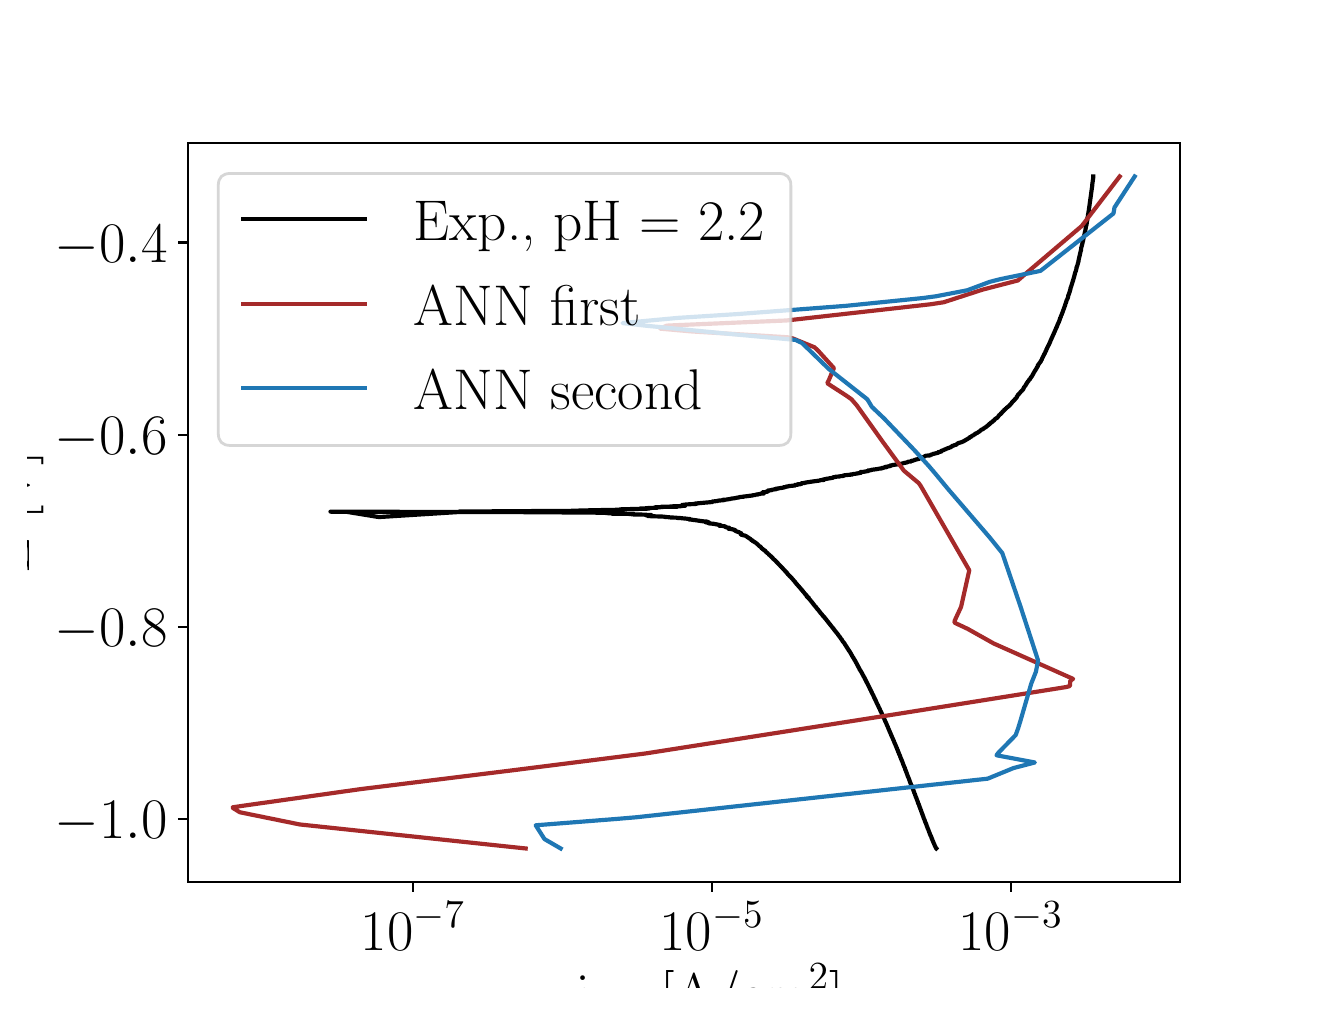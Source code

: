 \begingroup%
\makeatletter%
\begin{pgfpicture}%
\pgfpathrectangle{\pgfpointorigin}{\pgfqpoint{6.4in}{4.8in}}%
\pgfusepath{use as bounding box, clip}%
\begin{pgfscope}%
\pgfsetbuttcap%
\pgfsetmiterjoin%
\definecolor{currentfill}{rgb}{1.0,1.0,1.0}%
\pgfsetfillcolor{currentfill}%
\pgfsetlinewidth{0.0pt}%
\definecolor{currentstroke}{rgb}{1.0,1.0,1.0}%
\pgfsetstrokecolor{currentstroke}%
\pgfsetdash{}{0pt}%
\pgfpathmoveto{\pgfqpoint{0.0in}{0.0in}}%
\pgfpathlineto{\pgfqpoint{6.4in}{0.0in}}%
\pgfpathlineto{\pgfqpoint{6.4in}{4.8in}}%
\pgfpathlineto{\pgfqpoint{0.0in}{4.8in}}%
\pgfpathlineto{\pgfqpoint{0.0in}{0.0in}}%
\pgfpathclose%
\pgfusepath{fill}%
\end{pgfscope}%
\begin{pgfscope}%
\pgfsetbuttcap%
\pgfsetmiterjoin%
\definecolor{currentfill}{rgb}{1.0,1.0,1.0}%
\pgfsetfillcolor{currentfill}%
\pgfsetlinewidth{0.0pt}%
\definecolor{currentstroke}{rgb}{0.0,0.0,0.0}%
\pgfsetstrokecolor{currentstroke}%
\pgfsetstrokeopacity{0.0}%
\pgfsetdash{}{0pt}%
\pgfpathmoveto{\pgfqpoint{0.8in}{0.528in}}%
\pgfpathlineto{\pgfqpoint{5.76in}{0.528in}}%
\pgfpathlineto{\pgfqpoint{5.76in}{4.224in}}%
\pgfpathlineto{\pgfqpoint{0.8in}{4.224in}}%
\pgfpathlineto{\pgfqpoint{0.8in}{0.528in}}%
\pgfpathclose%
\pgfusepath{fill}%
\end{pgfscope}%
\begin{pgfscope}%
\pgfsetbuttcap%
\pgfsetroundjoin%
\definecolor{currentfill}{rgb}{0.0,0.0,0.0}%
\pgfsetfillcolor{currentfill}%
\pgfsetlinewidth{0.803pt}%
\definecolor{currentstroke}{rgb}{0.0,0.0,0.0}%
\pgfsetstrokecolor{currentstroke}%
\pgfsetdash{}{0pt}%
\pgfsys@defobject{currentmarker}{\pgfqpoint{0.0in}{-0.049in}}{\pgfqpoint{0.0in}{0.0in}}{%
\pgfpathmoveto{\pgfqpoint{0.0in}{0.0in}}%
\pgfpathlineto{\pgfqpoint{0.0in}{-0.049in}}%
\pgfusepath{stroke,fill}%
}%
\begin{pgfscope}%
\pgfsys@transformshift{1.927in}{0.528in}%
\pgfsys@useobject{currentmarker}{}%
\end{pgfscope}%
\end{pgfscope}%
\begin{pgfscope}%
\definecolor{textcolor}{rgb}{0.0,0.0,0.0}%
\pgfsetstrokecolor{textcolor}%
\pgfsetfillcolor{textcolor}%
\pgftext[x=1.927in,y=0.431in,,top]{\color{textcolor}\rmfamily\fontsize{22.0}{26.4}\selectfont \(\displaystyle {10^{-7}}\)}%
\end{pgfscope}%
\begin{pgfscope}%
\pgfsetbuttcap%
\pgfsetroundjoin%
\definecolor{currentfill}{rgb}{0.0,0.0,0.0}%
\pgfsetfillcolor{currentfill}%
\pgfsetlinewidth{0.803pt}%
\definecolor{currentstroke}{rgb}{0.0,0.0,0.0}%
\pgfsetstrokecolor{currentstroke}%
\pgfsetdash{}{0pt}%
\pgfsys@defobject{currentmarker}{\pgfqpoint{0.0in}{-0.049in}}{\pgfqpoint{0.0in}{0.0in}}{%
\pgfpathmoveto{\pgfqpoint{0.0in}{0.0in}}%
\pgfpathlineto{\pgfqpoint{0.0in}{-0.049in}}%
\pgfusepath{stroke,fill}%
}%
\begin{pgfscope}%
\pgfsys@transformshift{3.421in}{0.528in}%
\pgfsys@useobject{currentmarker}{}%
\end{pgfscope}%
\end{pgfscope}%
\begin{pgfscope}%
\definecolor{textcolor}{rgb}{0.0,0.0,0.0}%
\pgfsetstrokecolor{textcolor}%
\pgfsetfillcolor{textcolor}%
\pgftext[x=3.421in,y=0.431in,,top]{\color{textcolor}\rmfamily\fontsize{22.0}{26.4}\selectfont \(\displaystyle {10^{-5}}\)}%
\end{pgfscope}%
\begin{pgfscope}%
\pgfsetbuttcap%
\pgfsetroundjoin%
\definecolor{currentfill}{rgb}{0.0,0.0,0.0}%
\pgfsetfillcolor{currentfill}%
\pgfsetlinewidth{0.803pt}%
\definecolor{currentstroke}{rgb}{0.0,0.0,0.0}%
\pgfsetstrokecolor{currentstroke}%
\pgfsetdash{}{0pt}%
\pgfsys@defobject{currentmarker}{\pgfqpoint{0.0in}{-0.049in}}{\pgfqpoint{0.0in}{0.0in}}{%
\pgfpathmoveto{\pgfqpoint{0.0in}{0.0in}}%
\pgfpathlineto{\pgfqpoint{0.0in}{-0.049in}}%
\pgfusepath{stroke,fill}%
}%
\begin{pgfscope}%
\pgfsys@transformshift{4.915in}{0.528in}%
\pgfsys@useobject{currentmarker}{}%
\end{pgfscope}%
\end{pgfscope}%
\begin{pgfscope}%
\definecolor{textcolor}{rgb}{0.0,0.0,0.0}%
\pgfsetstrokecolor{textcolor}%
\pgfsetfillcolor{textcolor}%
\pgftext[x=4.915in,y=0.431in,,top]{\color{textcolor}\rmfamily\fontsize{22.0}{26.4}\selectfont \(\displaystyle {10^{-3}}\)}%
\end{pgfscope}%
\begin{pgfscope}%
\definecolor{textcolor}{rgb}{0.0,0.0,0.0}%
\pgfsetstrokecolor{textcolor}%
\pgfsetfillcolor{textcolor}%
\pgftext[x=3.28in,y=0.119in,,top]{\color{textcolor}\rmfamily\fontsize{22.0}{26.4}\selectfont |i| [A/cm\(\displaystyle ^2\)]}%
\end{pgfscope}%
\begin{pgfscope}%
\pgfsetbuttcap%
\pgfsetroundjoin%
\definecolor{currentfill}{rgb}{0.0,0.0,0.0}%
\pgfsetfillcolor{currentfill}%
\pgfsetlinewidth{0.803pt}%
\definecolor{currentstroke}{rgb}{0.0,0.0,0.0}%
\pgfsetstrokecolor{currentstroke}%
\pgfsetdash{}{0pt}%
\pgfsys@defobject{currentmarker}{\pgfqpoint{-0.049in}{0.0in}}{\pgfqpoint{-0.0in}{0.0in}}{%
\pgfpathmoveto{\pgfqpoint{-0.0in}{0.0in}}%
\pgfpathlineto{\pgfqpoint{-0.049in}{0.0in}}%
\pgfusepath{stroke,fill}%
}%
\begin{pgfscope}%
\pgfsys@transformshift{0.8in}{0.844in}%
\pgfsys@useobject{currentmarker}{}%
\end{pgfscope}%
\end{pgfscope}%
\begin{pgfscope}%
\definecolor{textcolor}{rgb}{0.0,0.0,0.0}%
\pgfsetstrokecolor{textcolor}%
\pgfsetfillcolor{textcolor}%
\pgftext[x=0.136in, y=0.744in, left, base]{\color{textcolor}\rmfamily\fontsize{22.0}{26.4}\selectfont \(\displaystyle {\ensuremath{-}1.0}\)}%
\end{pgfscope}%
\begin{pgfscope}%
\pgfsetbuttcap%
\pgfsetroundjoin%
\definecolor{currentfill}{rgb}{0.0,0.0,0.0}%
\pgfsetfillcolor{currentfill}%
\pgfsetlinewidth{0.803pt}%
\definecolor{currentstroke}{rgb}{0.0,0.0,0.0}%
\pgfsetstrokecolor{currentstroke}%
\pgfsetdash{}{0pt}%
\pgfsys@defobject{currentmarker}{\pgfqpoint{-0.049in}{0.0in}}{\pgfqpoint{-0.0in}{0.0in}}{%
\pgfpathmoveto{\pgfqpoint{-0.0in}{0.0in}}%
\pgfpathlineto{\pgfqpoint{-0.049in}{0.0in}}%
\pgfusepath{stroke,fill}%
}%
\begin{pgfscope}%
\pgfsys@transformshift{0.8in}{1.804in}%
\pgfsys@useobject{currentmarker}{}%
\end{pgfscope}%
\end{pgfscope}%
\begin{pgfscope}%
\definecolor{textcolor}{rgb}{0.0,0.0,0.0}%
\pgfsetstrokecolor{textcolor}%
\pgfsetfillcolor{textcolor}%
\pgftext[x=0.136in, y=1.704in, left, base]{\color{textcolor}\rmfamily\fontsize{22.0}{26.4}\selectfont \(\displaystyle {\ensuremath{-}0.8}\)}%
\end{pgfscope}%
\begin{pgfscope}%
\pgfsetbuttcap%
\pgfsetroundjoin%
\definecolor{currentfill}{rgb}{0.0,0.0,0.0}%
\pgfsetfillcolor{currentfill}%
\pgfsetlinewidth{0.803pt}%
\definecolor{currentstroke}{rgb}{0.0,0.0,0.0}%
\pgfsetstrokecolor{currentstroke}%
\pgfsetdash{}{0pt}%
\pgfsys@defobject{currentmarker}{\pgfqpoint{-0.049in}{0.0in}}{\pgfqpoint{-0.0in}{0.0in}}{%
\pgfpathmoveto{\pgfqpoint{-0.0in}{0.0in}}%
\pgfpathlineto{\pgfqpoint{-0.049in}{0.0in}}%
\pgfusepath{stroke,fill}%
}%
\begin{pgfscope}%
\pgfsys@transformshift{0.8in}{2.765in}%
\pgfsys@useobject{currentmarker}{}%
\end{pgfscope}%
\end{pgfscope}%
\begin{pgfscope}%
\definecolor{textcolor}{rgb}{0.0,0.0,0.0}%
\pgfsetstrokecolor{textcolor}%
\pgfsetfillcolor{textcolor}%
\pgftext[x=0.136in, y=2.665in, left, base]{\color{textcolor}\rmfamily\fontsize{22.0}{26.4}\selectfont \(\displaystyle {\ensuremath{-}0.6}\)}%
\end{pgfscope}%
\begin{pgfscope}%
\pgfsetbuttcap%
\pgfsetroundjoin%
\definecolor{currentfill}{rgb}{0.0,0.0,0.0}%
\pgfsetfillcolor{currentfill}%
\pgfsetlinewidth{0.803pt}%
\definecolor{currentstroke}{rgb}{0.0,0.0,0.0}%
\pgfsetstrokecolor{currentstroke}%
\pgfsetdash{}{0pt}%
\pgfsys@defobject{currentmarker}{\pgfqpoint{-0.049in}{0.0in}}{\pgfqpoint{-0.0in}{0.0in}}{%
\pgfpathmoveto{\pgfqpoint{-0.0in}{0.0in}}%
\pgfpathlineto{\pgfqpoint{-0.049in}{0.0in}}%
\pgfusepath{stroke,fill}%
}%
\begin{pgfscope}%
\pgfsys@transformshift{0.8in}{3.726in}%
\pgfsys@useobject{currentmarker}{}%
\end{pgfscope}%
\end{pgfscope}%
\begin{pgfscope}%
\definecolor{textcolor}{rgb}{0.0,0.0,0.0}%
\pgfsetstrokecolor{textcolor}%
\pgfsetfillcolor{textcolor}%
\pgftext[x=0.136in, y=3.626in, left, base]{\color{textcolor}\rmfamily\fontsize{22.0}{26.4}\selectfont \(\displaystyle {\ensuremath{-}0.4}\)}%
\end{pgfscope}%
\begin{pgfscope}%
\definecolor{textcolor}{rgb}{0.0,0.0,0.0}%
\pgfsetstrokecolor{textcolor}%
\pgfsetfillcolor{textcolor}%
\pgftext[x=0.081in,y=2.376in,,bottom,rotate=90.0]{\color{textcolor}\rmfamily\fontsize{22.0}{26.4}\selectfont E [V]}%
\end{pgfscope}%
\begin{pgfscope}%
\pgfpathrectangle{\pgfqpoint{0.8in}{0.528in}}{\pgfqpoint{4.96in}{3.696in}}%
\pgfusepath{clip}%
\pgfsetrectcap%
\pgfsetroundjoin%
\pgfsetlinewidth{1.506pt}%
\definecolor{currentstroke}{rgb}{0.0,0.0,0.0}%
\pgfsetstrokecolor{currentstroke}%
\pgfsetdash{}{0pt}%
\pgfpathmoveto{\pgfqpoint{4.543in}{0.696in}}%
\pgfpathlineto{\pgfqpoint{4.542in}{0.697in}}%
\pgfpathlineto{\pgfqpoint{4.534in}{0.714in}}%
\pgfpathlineto{\pgfqpoint{4.534in}{0.715in}}%
\pgfpathlineto{\pgfqpoint{4.532in}{0.719in}}%
\pgfpathlineto{\pgfqpoint{4.532in}{0.72in}}%
\pgfpathlineto{\pgfqpoint{4.53in}{0.722in}}%
\pgfpathlineto{\pgfqpoint{4.53in}{0.723in}}%
\pgfpathlineto{\pgfqpoint{4.528in}{0.728in}}%
\pgfpathlineto{\pgfqpoint{4.528in}{0.728in}}%
\pgfpathlineto{\pgfqpoint{4.527in}{0.732in}}%
\pgfpathlineto{\pgfqpoint{4.526in}{0.733in}}%
\pgfpathlineto{\pgfqpoint{4.523in}{0.74in}}%
\pgfpathlineto{\pgfqpoint{4.523in}{0.741in}}%
\pgfpathlineto{\pgfqpoint{4.521in}{0.745in}}%
\pgfpathlineto{\pgfqpoint{4.521in}{0.745in}}%
\pgfpathlineto{\pgfqpoint{4.519in}{0.749in}}%
\pgfpathlineto{\pgfqpoint{4.519in}{0.749in}}%
\pgfpathlineto{\pgfqpoint{4.518in}{0.754in}}%
\pgfpathlineto{\pgfqpoint{4.515in}{0.76in}}%
\pgfpathlineto{\pgfqpoint{4.514in}{0.761in}}%
\pgfpathlineto{\pgfqpoint{4.511in}{0.769in}}%
\pgfpathlineto{\pgfqpoint{4.511in}{0.769in}}%
\pgfpathlineto{\pgfqpoint{4.509in}{0.775in}}%
\pgfpathlineto{\pgfqpoint{4.508in}{0.776in}}%
\pgfpathlineto{\pgfqpoint{4.506in}{0.782in}}%
\pgfpathlineto{\pgfqpoint{4.503in}{0.791in}}%
\pgfpathlineto{\pgfqpoint{4.502in}{0.792in}}%
\pgfpathlineto{\pgfqpoint{4.5in}{0.797in}}%
\pgfpathlineto{\pgfqpoint{4.497in}{0.806in}}%
\pgfpathlineto{\pgfqpoint{4.496in}{0.807in}}%
\pgfpathlineto{\pgfqpoint{4.494in}{0.813in}}%
\pgfpathlineto{\pgfqpoint{4.494in}{0.814in}}%
\pgfpathlineto{\pgfqpoint{4.493in}{0.817in}}%
\pgfpathlineto{\pgfqpoint{4.493in}{0.817in}}%
\pgfpathlineto{\pgfqpoint{4.49in}{0.824in}}%
\pgfpathlineto{\pgfqpoint{4.489in}{0.825in}}%
\pgfpathlineto{\pgfqpoint{4.487in}{0.83in}}%
\pgfpathlineto{\pgfqpoint{4.487in}{0.83in}}%
\pgfpathlineto{\pgfqpoint{4.487in}{0.832in}}%
\pgfpathlineto{\pgfqpoint{4.486in}{0.833in}}%
\pgfpathlineto{\pgfqpoint{4.485in}{0.837in}}%
\pgfpathlineto{\pgfqpoint{4.485in}{0.837in}}%
\pgfpathlineto{\pgfqpoint{4.485in}{0.838in}}%
\pgfpathlineto{\pgfqpoint{4.482in}{0.844in}}%
\pgfpathlineto{\pgfqpoint{4.481in}{0.844in}}%
\pgfpathlineto{\pgfqpoint{4.48in}{0.849in}}%
\pgfpathlineto{\pgfqpoint{4.48in}{0.85in}}%
\pgfpathlineto{\pgfqpoint{4.478in}{0.855in}}%
\pgfpathlineto{\pgfqpoint{4.475in}{0.863in}}%
\pgfpathlineto{\pgfqpoint{4.475in}{0.864in}}%
\pgfpathlineto{\pgfqpoint{4.474in}{0.867in}}%
\pgfpathlineto{\pgfqpoint{4.473in}{0.868in}}%
\pgfpathlineto{\pgfqpoint{4.468in}{0.882in}}%
\pgfpathlineto{\pgfqpoint{4.468in}{0.882in}}%
\pgfpathlineto{\pgfqpoint{4.467in}{0.885in}}%
\pgfpathlineto{\pgfqpoint{4.467in}{0.886in}}%
\pgfpathlineto{\pgfqpoint{4.465in}{0.891in}}%
\pgfpathlineto{\pgfqpoint{4.464in}{0.892in}}%
\pgfpathlineto{\pgfqpoint{4.463in}{0.896in}}%
\pgfpathlineto{\pgfqpoint{4.46in}{0.903in}}%
\pgfpathlineto{\pgfqpoint{4.46in}{0.904in}}%
\pgfpathlineto{\pgfqpoint{4.457in}{0.911in}}%
\pgfpathlineto{\pgfqpoint{4.457in}{0.912in}}%
\pgfpathlineto{\pgfqpoint{4.455in}{0.918in}}%
\pgfpathlineto{\pgfqpoint{4.454in}{0.919in}}%
\pgfpathlineto{\pgfqpoint{4.452in}{0.923in}}%
\pgfpathlineto{\pgfqpoint{4.449in}{0.934in}}%
\pgfpathlineto{\pgfqpoint{4.448in}{0.935in}}%
\pgfpathlineto{\pgfqpoint{4.442in}{0.952in}}%
\pgfpathlineto{\pgfqpoint{4.441in}{0.953in}}%
\pgfpathlineto{\pgfqpoint{4.439in}{0.959in}}%
\pgfpathlineto{\pgfqpoint{4.439in}{0.96in}}%
\pgfpathlineto{\pgfqpoint{4.437in}{0.964in}}%
\pgfpathlineto{\pgfqpoint{4.437in}{0.965in}}%
\pgfpathlineto{\pgfqpoint{4.435in}{0.97in}}%
\pgfpathlineto{\pgfqpoint{4.435in}{0.969in}}%
\pgfpathlineto{\pgfqpoint{4.435in}{0.971in}}%
\pgfpathlineto{\pgfqpoint{4.434in}{0.972in}}%
\pgfpathlineto{\pgfqpoint{4.432in}{0.977in}}%
\pgfpathlineto{\pgfqpoint{4.432in}{0.978in}}%
\pgfpathlineto{\pgfqpoint{4.429in}{0.986in}}%
\pgfpathlineto{\pgfqpoint{4.429in}{0.987in}}%
\pgfpathlineto{\pgfqpoint{4.426in}{0.994in}}%
\pgfpathlineto{\pgfqpoint{4.426in}{0.995in}}%
\pgfpathlineto{\pgfqpoint{4.422in}{1.004in}}%
\pgfpathlineto{\pgfqpoint{4.422in}{1.005in}}%
\pgfpathlineto{\pgfqpoint{4.419in}{1.012in}}%
\pgfpathlineto{\pgfqpoint{4.418in}{1.013in}}%
\pgfpathlineto{\pgfqpoint{4.415in}{1.02in}}%
\pgfpathlineto{\pgfqpoint{4.415in}{1.021in}}%
\pgfpathlineto{\pgfqpoint{4.413in}{1.025in}}%
\pgfpathlineto{\pgfqpoint{4.41in}{1.033in}}%
\pgfpathlineto{\pgfqpoint{4.41in}{1.034in}}%
\pgfpathlineto{\pgfqpoint{4.404in}{1.05in}}%
\pgfpathlineto{\pgfqpoint{4.403in}{1.051in}}%
\pgfpathlineto{\pgfqpoint{4.402in}{1.054in}}%
\pgfpathlineto{\pgfqpoint{4.398in}{1.064in}}%
\pgfpathlineto{\pgfqpoint{4.398in}{1.065in}}%
\pgfpathlineto{\pgfqpoint{4.396in}{1.07in}}%
\pgfpathlineto{\pgfqpoint{4.396in}{1.071in}}%
\pgfpathlineto{\pgfqpoint{4.392in}{1.08in}}%
\pgfpathlineto{\pgfqpoint{4.392in}{1.081in}}%
\pgfpathlineto{\pgfqpoint{4.39in}{1.087in}}%
\pgfpathlineto{\pgfqpoint{4.389in}{1.087in}}%
\pgfpathlineto{\pgfqpoint{4.387in}{1.094in}}%
\pgfpathlineto{\pgfqpoint{4.387in}{1.095in}}%
\pgfpathlineto{\pgfqpoint{4.384in}{1.103in}}%
\pgfpathlineto{\pgfqpoint{4.383in}{1.104in}}%
\pgfpathlineto{\pgfqpoint{4.38in}{1.112in}}%
\pgfpathlineto{\pgfqpoint{4.379in}{1.113in}}%
\pgfpathlineto{\pgfqpoint{4.377in}{1.119in}}%
\pgfpathlineto{\pgfqpoint{4.377in}{1.12in}}%
\pgfpathlineto{\pgfqpoint{4.375in}{1.124in}}%
\pgfpathlineto{\pgfqpoint{4.375in}{1.125in}}%
\pgfpathlineto{\pgfqpoint{4.374in}{1.128in}}%
\pgfpathlineto{\pgfqpoint{4.374in}{1.128in}}%
\pgfpathlineto{\pgfqpoint{4.372in}{1.133in}}%
\pgfpathlineto{\pgfqpoint{4.369in}{1.139in}}%
\pgfpathlineto{\pgfqpoint{4.369in}{1.14in}}%
\pgfpathlineto{\pgfqpoint{4.368in}{1.143in}}%
\pgfpathlineto{\pgfqpoint{4.367in}{1.144in}}%
\pgfpathlineto{\pgfqpoint{4.365in}{1.149in}}%
\pgfpathlineto{\pgfqpoint{4.365in}{1.149in}}%
\pgfpathlineto{\pgfqpoint{4.365in}{1.151in}}%
\pgfpathlineto{\pgfqpoint{4.365in}{1.151in}}%
\pgfpathlineto{\pgfqpoint{4.364in}{1.152in}}%
\pgfpathlineto{\pgfqpoint{4.362in}{1.157in}}%
\pgfpathlineto{\pgfqpoint{4.362in}{1.158in}}%
\pgfpathlineto{\pgfqpoint{4.36in}{1.163in}}%
\pgfpathlineto{\pgfqpoint{4.359in}{1.164in}}%
\pgfpathlineto{\pgfqpoint{4.357in}{1.17in}}%
\pgfpathlineto{\pgfqpoint{4.356in}{1.171in}}%
\pgfpathlineto{\pgfqpoint{4.354in}{1.177in}}%
\pgfpathlineto{\pgfqpoint{4.354in}{1.177in}}%
\pgfpathlineto{\pgfqpoint{4.353in}{1.179in}}%
\pgfpathlineto{\pgfqpoint{4.353in}{1.178in}}%
\pgfpathlineto{\pgfqpoint{4.351in}{1.185in}}%
\pgfpathlineto{\pgfqpoint{4.351in}{1.185in}}%
\pgfpathlineto{\pgfqpoint{4.349in}{1.189in}}%
\pgfpathlineto{\pgfqpoint{4.346in}{1.198in}}%
\pgfpathlineto{\pgfqpoint{4.345in}{1.199in}}%
\pgfpathlineto{\pgfqpoint{4.343in}{1.204in}}%
\pgfpathlineto{\pgfqpoint{4.343in}{1.205in}}%
\pgfpathlineto{\pgfqpoint{4.341in}{1.209in}}%
\pgfpathlineto{\pgfqpoint{4.341in}{1.209in}}%
\pgfpathlineto{\pgfqpoint{4.338in}{1.216in}}%
\pgfpathlineto{\pgfqpoint{4.338in}{1.217in}}%
\pgfpathlineto{\pgfqpoint{4.336in}{1.221in}}%
\pgfpathlineto{\pgfqpoint{4.335in}{1.222in}}%
\pgfpathlineto{\pgfqpoint{4.333in}{1.227in}}%
\pgfpathlineto{\pgfqpoint{4.333in}{1.228in}}%
\pgfpathlineto{\pgfqpoint{4.331in}{1.232in}}%
\pgfpathlineto{\pgfqpoint{4.331in}{1.233in}}%
\pgfpathlineto{\pgfqpoint{4.323in}{1.251in}}%
\pgfpathlineto{\pgfqpoint{4.323in}{1.25in}}%
\pgfpathlineto{\pgfqpoint{4.323in}{1.252in}}%
\pgfpathlineto{\pgfqpoint{4.322in}{1.252in}}%
\pgfpathlineto{\pgfqpoint{4.321in}{1.256in}}%
\pgfpathlineto{\pgfqpoint{4.32in}{1.257in}}%
\pgfpathlineto{\pgfqpoint{4.319in}{1.261in}}%
\pgfpathlineto{\pgfqpoint{4.318in}{1.262in}}%
\pgfpathlineto{\pgfqpoint{4.316in}{1.267in}}%
\pgfpathlineto{\pgfqpoint{4.314in}{1.272in}}%
\pgfpathlineto{\pgfqpoint{4.314in}{1.272in}}%
\pgfpathlineto{\pgfqpoint{4.312in}{1.276in}}%
\pgfpathlineto{\pgfqpoint{4.312in}{1.277in}}%
\pgfpathlineto{\pgfqpoint{4.309in}{1.283in}}%
\pgfpathlineto{\pgfqpoint{4.309in}{1.283in}}%
\pgfpathlineto{\pgfqpoint{4.309in}{1.285in}}%
\pgfpathlineto{\pgfqpoint{4.308in}{1.285in}}%
\pgfpathlineto{\pgfqpoint{4.306in}{1.29in}}%
\pgfpathlineto{\pgfqpoint{4.306in}{1.291in}}%
\pgfpathlineto{\pgfqpoint{4.303in}{1.297in}}%
\pgfpathlineto{\pgfqpoint{4.303in}{1.298in}}%
\pgfpathlineto{\pgfqpoint{4.301in}{1.302in}}%
\pgfpathlineto{\pgfqpoint{4.301in}{1.303in}}%
\pgfpathlineto{\pgfqpoint{4.299in}{1.307in}}%
\pgfpathlineto{\pgfqpoint{4.299in}{1.307in}}%
\pgfpathlineto{\pgfqpoint{4.296in}{1.313in}}%
\pgfpathlineto{\pgfqpoint{4.296in}{1.314in}}%
\pgfpathlineto{\pgfqpoint{4.293in}{1.321in}}%
\pgfpathlineto{\pgfqpoint{4.293in}{1.322in}}%
\pgfpathlineto{\pgfqpoint{4.29in}{1.328in}}%
\pgfpathlineto{\pgfqpoint{4.289in}{1.329in}}%
\pgfpathlineto{\pgfqpoint{4.288in}{1.332in}}%
\pgfpathlineto{\pgfqpoint{4.286in}{1.336in}}%
\pgfpathlineto{\pgfqpoint{4.286in}{1.335in}}%
\pgfpathlineto{\pgfqpoint{4.286in}{1.337in}}%
\pgfpathlineto{\pgfqpoint{4.283in}{1.343in}}%
\pgfpathlineto{\pgfqpoint{4.283in}{1.344in}}%
\pgfpathlineto{\pgfqpoint{4.281in}{1.348in}}%
\pgfpathlineto{\pgfqpoint{4.28in}{1.349in}}%
\pgfpathlineto{\pgfqpoint{4.279in}{1.352in}}%
\pgfpathlineto{\pgfqpoint{4.279in}{1.353in}}%
\pgfpathlineto{\pgfqpoint{4.276in}{1.358in}}%
\pgfpathlineto{\pgfqpoint{4.275in}{1.359in}}%
\pgfpathlineto{\pgfqpoint{4.274in}{1.364in}}%
\pgfpathlineto{\pgfqpoint{4.273in}{1.365in}}%
\pgfpathlineto{\pgfqpoint{4.27in}{1.371in}}%
\pgfpathlineto{\pgfqpoint{4.27in}{1.372in}}%
\pgfpathlineto{\pgfqpoint{4.268in}{1.376in}}%
\pgfpathlineto{\pgfqpoint{4.268in}{1.377in}}%
\pgfpathlineto{\pgfqpoint{4.265in}{1.382in}}%
\pgfpathlineto{\pgfqpoint{4.265in}{1.382in}}%
\pgfpathlineto{\pgfqpoint{4.264in}{1.383in}}%
\pgfpathlineto{\pgfqpoint{4.262in}{1.389in}}%
\pgfpathlineto{\pgfqpoint{4.262in}{1.39in}}%
\pgfpathlineto{\pgfqpoint{4.256in}{1.401in}}%
\pgfpathlineto{\pgfqpoint{4.256in}{1.402in}}%
\pgfpathlineto{\pgfqpoint{4.254in}{1.405in}}%
\pgfpathlineto{\pgfqpoint{4.254in}{1.406in}}%
\pgfpathlineto{\pgfqpoint{4.251in}{1.413in}}%
\pgfpathlineto{\pgfqpoint{4.25in}{1.414in}}%
\pgfpathlineto{\pgfqpoint{4.247in}{1.42in}}%
\pgfpathlineto{\pgfqpoint{4.241in}{1.433in}}%
\pgfpathlineto{\pgfqpoint{4.241in}{1.434in}}%
\pgfpathlineto{\pgfqpoint{4.238in}{1.44in}}%
\pgfpathlineto{\pgfqpoint{4.232in}{1.452in}}%
\pgfpathlineto{\pgfqpoint{4.232in}{1.453in}}%
\pgfpathlineto{\pgfqpoint{4.229in}{1.458in}}%
\pgfpathlineto{\pgfqpoint{4.229in}{1.459in}}%
\pgfpathlineto{\pgfqpoint{4.226in}{1.466in}}%
\pgfpathlineto{\pgfqpoint{4.225in}{1.466in}}%
\pgfpathlineto{\pgfqpoint{4.223in}{1.471in}}%
\pgfpathlineto{\pgfqpoint{4.222in}{1.472in}}%
\pgfpathlineto{\pgfqpoint{4.221in}{1.476in}}%
\pgfpathlineto{\pgfqpoint{4.22in}{1.477in}}%
\pgfpathlineto{\pgfqpoint{4.217in}{1.483in}}%
\pgfpathlineto{\pgfqpoint{4.217in}{1.484in}}%
\pgfpathlineto{\pgfqpoint{4.215in}{1.487in}}%
\pgfpathlineto{\pgfqpoint{4.215in}{1.488in}}%
\pgfpathlineto{\pgfqpoint{4.213in}{1.491in}}%
\pgfpathlineto{\pgfqpoint{4.211in}{1.495in}}%
\pgfpathlineto{\pgfqpoint{4.211in}{1.496in}}%
\pgfpathlineto{\pgfqpoint{4.203in}{1.512in}}%
\pgfpathlineto{\pgfqpoint{4.202in}{1.513in}}%
\pgfpathlineto{\pgfqpoint{4.201in}{1.516in}}%
\pgfpathlineto{\pgfqpoint{4.197in}{1.524in}}%
\pgfpathlineto{\pgfqpoint{4.196in}{1.525in}}%
\pgfpathlineto{\pgfqpoint{4.195in}{1.527in}}%
\pgfpathlineto{\pgfqpoint{4.191in}{1.535in}}%
\pgfpathlineto{\pgfqpoint{4.191in}{1.535in}}%
\pgfpathlineto{\pgfqpoint{4.19in}{1.539in}}%
\pgfpathlineto{\pgfqpoint{4.189in}{1.539in}}%
\pgfpathlineto{\pgfqpoint{4.186in}{1.545in}}%
\pgfpathlineto{\pgfqpoint{4.186in}{1.546in}}%
\pgfpathlineto{\pgfqpoint{4.184in}{1.549in}}%
\pgfpathlineto{\pgfqpoint{4.184in}{1.55in}}%
\pgfpathlineto{\pgfqpoint{4.182in}{1.553in}}%
\pgfpathlineto{\pgfqpoint{4.181in}{1.554in}}%
\pgfpathlineto{\pgfqpoint{4.179in}{1.558in}}%
\pgfpathlineto{\pgfqpoint{4.179in}{1.559in}}%
\pgfpathlineto{\pgfqpoint{4.175in}{1.565in}}%
\pgfpathlineto{\pgfqpoint{4.175in}{1.566in}}%
\pgfpathlineto{\pgfqpoint{4.173in}{1.569in}}%
\pgfpathlineto{\pgfqpoint{4.173in}{1.57in}}%
\pgfpathlineto{\pgfqpoint{4.169in}{1.577in}}%
\pgfpathlineto{\pgfqpoint{4.168in}{1.578in}}%
\pgfpathlineto{\pgfqpoint{4.166in}{1.582in}}%
\pgfpathlineto{\pgfqpoint{4.165in}{1.583in}}%
\pgfpathlineto{\pgfqpoint{4.162in}{1.588in}}%
\pgfpathlineto{\pgfqpoint{4.161in}{1.589in}}%
\pgfpathlineto{\pgfqpoint{4.159in}{1.593in}}%
\pgfpathlineto{\pgfqpoint{4.159in}{1.594in}}%
\pgfpathlineto{\pgfqpoint{4.157in}{1.597in}}%
\pgfpathlineto{\pgfqpoint{4.157in}{1.598in}}%
\pgfpathlineto{\pgfqpoint{4.155in}{1.601in}}%
\pgfpathlineto{\pgfqpoint{4.153in}{1.605in}}%
\pgfpathlineto{\pgfqpoint{4.152in}{1.606in}}%
\pgfpathlineto{\pgfqpoint{4.149in}{1.613in}}%
\pgfpathlineto{\pgfqpoint{4.148in}{1.614in}}%
\pgfpathlineto{\pgfqpoint{4.147in}{1.616in}}%
\pgfpathlineto{\pgfqpoint{4.145in}{1.621in}}%
\pgfpathlineto{\pgfqpoint{4.144in}{1.622in}}%
\pgfpathlineto{\pgfqpoint{4.142in}{1.626in}}%
\pgfpathlineto{\pgfqpoint{4.142in}{1.625in}}%
\pgfpathlineto{\pgfqpoint{4.141in}{1.627in}}%
\pgfpathlineto{\pgfqpoint{4.141in}{1.627in}}%
\pgfpathlineto{\pgfqpoint{4.139in}{1.631in}}%
\pgfpathlineto{\pgfqpoint{4.139in}{1.632in}}%
\pgfpathlineto{\pgfqpoint{4.137in}{1.635in}}%
\pgfpathlineto{\pgfqpoint{4.137in}{1.635in}}%
\pgfpathlineto{\pgfqpoint{4.136in}{1.636in}}%
\pgfpathlineto{\pgfqpoint{4.134in}{1.639in}}%
\pgfpathlineto{\pgfqpoint{4.134in}{1.64in}}%
\pgfpathlineto{\pgfqpoint{4.129in}{1.648in}}%
\pgfpathlineto{\pgfqpoint{4.129in}{1.649in}}%
\pgfpathlineto{\pgfqpoint{4.127in}{1.651in}}%
\pgfpathlineto{\pgfqpoint{4.127in}{1.651in}}%
\pgfpathlineto{\pgfqpoint{4.125in}{1.654in}}%
\pgfpathlineto{\pgfqpoint{4.125in}{1.655in}}%
\pgfpathlineto{\pgfqpoint{4.123in}{1.658in}}%
\pgfpathlineto{\pgfqpoint{4.122in}{1.659in}}%
\pgfpathlineto{\pgfqpoint{4.121in}{1.662in}}%
\pgfpathlineto{\pgfqpoint{4.121in}{1.662in}}%
\pgfpathlineto{\pgfqpoint{4.12in}{1.663in}}%
\pgfpathlineto{\pgfqpoint{4.116in}{1.671in}}%
\pgfpathlineto{\pgfqpoint{4.115in}{1.672in}}%
\pgfpathlineto{\pgfqpoint{4.111in}{1.679in}}%
\pgfpathlineto{\pgfqpoint{4.11in}{1.68in}}%
\pgfpathlineto{\pgfqpoint{4.106in}{1.687in}}%
\pgfpathlineto{\pgfqpoint{4.106in}{1.686in}}%
\pgfpathlineto{\pgfqpoint{4.105in}{1.687in}}%
\pgfpathlineto{\pgfqpoint{4.105in}{1.687in}}%
\pgfpathlineto{\pgfqpoint{4.103in}{1.691in}}%
\pgfpathlineto{\pgfqpoint{4.086in}{1.717in}}%
\pgfpathlineto{\pgfqpoint{4.086in}{1.718in}}%
\pgfpathlineto{\pgfqpoint{4.084in}{1.721in}}%
\pgfpathlineto{\pgfqpoint{4.083in}{1.722in}}%
\pgfpathlineto{\pgfqpoint{4.079in}{1.728in}}%
\pgfpathlineto{\pgfqpoint{4.078in}{1.728in}}%
\pgfpathlineto{\pgfqpoint{4.076in}{1.731in}}%
\pgfpathlineto{\pgfqpoint{4.072in}{1.737in}}%
\pgfpathlineto{\pgfqpoint{4.072in}{1.738in}}%
\pgfpathlineto{\pgfqpoint{4.068in}{1.743in}}%
\pgfpathlineto{\pgfqpoint{4.067in}{1.744in}}%
\pgfpathlineto{\pgfqpoint{4.066in}{1.747in}}%
\pgfpathlineto{\pgfqpoint{4.065in}{1.747in}}%
\pgfpathlineto{\pgfqpoint{4.062in}{1.752in}}%
\pgfpathlineto{\pgfqpoint{4.062in}{1.751in}}%
\pgfpathlineto{\pgfqpoint{4.061in}{1.753in}}%
\pgfpathlineto{\pgfqpoint{4.061in}{1.753in}}%
\pgfpathlineto{\pgfqpoint{4.057in}{1.758in}}%
\pgfpathlineto{\pgfqpoint{4.057in}{1.758in}}%
\pgfpathlineto{\pgfqpoint{4.055in}{1.76in}}%
\pgfpathlineto{\pgfqpoint{4.055in}{1.76in}}%
\pgfpathlineto{\pgfqpoint{4.055in}{1.761in}}%
\pgfpathlineto{\pgfqpoint{4.055in}{1.761in}}%
\pgfpathlineto{\pgfqpoint{4.053in}{1.764in}}%
\pgfpathlineto{\pgfqpoint{4.052in}{1.765in}}%
\pgfpathlineto{\pgfqpoint{4.05in}{1.767in}}%
\pgfpathlineto{\pgfqpoint{4.05in}{1.768in}}%
\pgfpathlineto{\pgfqpoint{4.048in}{1.771in}}%
\pgfpathlineto{\pgfqpoint{4.047in}{1.771in}}%
\pgfpathlineto{\pgfqpoint{4.045in}{1.774in}}%
\pgfpathlineto{\pgfqpoint{4.033in}{1.789in}}%
\pgfpathlineto{\pgfqpoint{4.032in}{1.79in}}%
\pgfpathlineto{\pgfqpoint{4.031in}{1.792in}}%
\pgfpathlineto{\pgfqpoint{4.03in}{1.793in}}%
\pgfpathlineto{\pgfqpoint{4.029in}{1.795in}}%
\pgfpathlineto{\pgfqpoint{4.028in}{1.796in}}%
\pgfpathlineto{\pgfqpoint{4.024in}{1.8in}}%
\pgfpathlineto{\pgfqpoint{4.024in}{1.801in}}%
\pgfpathlineto{\pgfqpoint{4.02in}{1.805in}}%
\pgfpathlineto{\pgfqpoint{4.02in}{1.806in}}%
\pgfpathlineto{\pgfqpoint{4.018in}{1.808in}}%
\pgfpathlineto{\pgfqpoint{4.017in}{1.809in}}%
\pgfpathlineto{\pgfqpoint{4.015in}{1.812in}}%
\pgfpathlineto{\pgfqpoint{4.014in}{1.813in}}%
\pgfpathlineto{\pgfqpoint{4.012in}{1.816in}}%
\pgfpathlineto{\pgfqpoint{4.007in}{1.822in}}%
\pgfpathlineto{\pgfqpoint{4.007in}{1.822in}}%
\pgfpathlineto{\pgfqpoint{4.006in}{1.823in}}%
\pgfpathlineto{\pgfqpoint{4.005in}{1.825in}}%
\pgfpathlineto{\pgfqpoint{4.0in}{1.831in}}%
\pgfpathlineto{\pgfqpoint{3.998in}{1.833in}}%
\pgfpathlineto{\pgfqpoint{3.993in}{1.84in}}%
\pgfpathlineto{\pgfqpoint{3.992in}{1.841in}}%
\pgfpathlineto{\pgfqpoint{3.99in}{1.844in}}%
\pgfpathlineto{\pgfqpoint{3.989in}{1.845in}}%
\pgfpathlineto{\pgfqpoint{3.986in}{1.848in}}%
\pgfpathlineto{\pgfqpoint{3.985in}{1.849in}}%
\pgfpathlineto{\pgfqpoint{3.983in}{1.853in}}%
\pgfpathlineto{\pgfqpoint{3.981in}{1.854in}}%
\pgfpathlineto{\pgfqpoint{3.978in}{1.857in}}%
\pgfpathlineto{\pgfqpoint{3.977in}{1.858in}}%
\pgfpathlineto{\pgfqpoint{3.976in}{1.86in}}%
\pgfpathlineto{\pgfqpoint{3.975in}{1.861in}}%
\pgfpathlineto{\pgfqpoint{3.968in}{1.87in}}%
\pgfpathlineto{\pgfqpoint{3.968in}{1.869in}}%
\pgfpathlineto{\pgfqpoint{3.967in}{1.871in}}%
\pgfpathlineto{\pgfqpoint{3.967in}{1.87in}}%
\pgfpathlineto{\pgfqpoint{3.965in}{1.873in}}%
\pgfpathlineto{\pgfqpoint{3.964in}{1.874in}}%
\pgfpathlineto{\pgfqpoint{3.962in}{1.877in}}%
\pgfpathlineto{\pgfqpoint{3.961in}{1.878in}}%
\pgfpathlineto{\pgfqpoint{3.96in}{1.88in}}%
\pgfpathlineto{\pgfqpoint{3.959in}{1.881in}}%
\pgfpathlineto{\pgfqpoint{3.958in}{1.883in}}%
\pgfpathlineto{\pgfqpoint{3.957in}{1.882in}}%
\pgfpathlineto{\pgfqpoint{3.957in}{1.883in}}%
\pgfpathlineto{\pgfqpoint{3.952in}{1.89in}}%
\pgfpathlineto{\pgfqpoint{3.951in}{1.891in}}%
\pgfpathlineto{\pgfqpoint{3.948in}{1.894in}}%
\pgfpathlineto{\pgfqpoint{3.947in}{1.895in}}%
\pgfpathlineto{\pgfqpoint{3.945in}{1.898in}}%
\pgfpathlineto{\pgfqpoint{3.944in}{1.899in}}%
\pgfpathlineto{\pgfqpoint{3.944in}{1.899in}}%
\pgfpathlineto{\pgfqpoint{3.941in}{1.904in}}%
\pgfpathlineto{\pgfqpoint{3.939in}{1.905in}}%
\pgfpathlineto{\pgfqpoint{3.937in}{1.908in}}%
\pgfpathlineto{\pgfqpoint{3.937in}{1.909in}}%
\pgfpathlineto{\pgfqpoint{3.935in}{1.91in}}%
\pgfpathlineto{\pgfqpoint{3.927in}{1.92in}}%
\pgfpathlineto{\pgfqpoint{3.926in}{1.921in}}%
\pgfpathlineto{\pgfqpoint{3.925in}{1.923in}}%
\pgfpathlineto{\pgfqpoint{3.924in}{1.924in}}%
\pgfpathlineto{\pgfqpoint{3.921in}{1.928in}}%
\pgfpathlineto{\pgfqpoint{3.92in}{1.929in}}%
\pgfpathlineto{\pgfqpoint{3.917in}{1.933in}}%
\pgfpathlineto{\pgfqpoint{3.916in}{1.933in}}%
\pgfpathlineto{\pgfqpoint{3.911in}{1.941in}}%
\pgfpathlineto{\pgfqpoint{3.91in}{1.941in}}%
\pgfpathlineto{\pgfqpoint{3.908in}{1.943in}}%
\pgfpathlineto{\pgfqpoint{3.907in}{1.944in}}%
\pgfpathlineto{\pgfqpoint{3.906in}{1.947in}}%
\pgfpathlineto{\pgfqpoint{3.904in}{1.948in}}%
\pgfpathlineto{\pgfqpoint{3.903in}{1.95in}}%
\pgfpathlineto{\pgfqpoint{3.901in}{1.951in}}%
\pgfpathlineto{\pgfqpoint{3.901in}{1.951in}}%
\pgfpathlineto{\pgfqpoint{3.901in}{1.952in}}%
\pgfpathlineto{\pgfqpoint{3.895in}{1.953in}}%
\pgfpathlineto{\pgfqpoint{3.904in}{1.954in}}%
\pgfpathlineto{\pgfqpoint{3.899in}{1.954in}}%
\pgfpathlineto{\pgfqpoint{3.898in}{1.956in}}%
\pgfpathlineto{\pgfqpoint{3.895in}{1.96in}}%
\pgfpathlineto{\pgfqpoint{3.894in}{1.961in}}%
\pgfpathlineto{\pgfqpoint{3.892in}{1.964in}}%
\pgfpathlineto{\pgfqpoint{3.891in}{1.965in}}%
\pgfpathlineto{\pgfqpoint{3.889in}{1.966in}}%
\pgfpathlineto{\pgfqpoint{3.888in}{1.967in}}%
\pgfpathlineto{\pgfqpoint{3.886in}{1.971in}}%
\pgfpathlineto{\pgfqpoint{3.885in}{1.971in}}%
\pgfpathlineto{\pgfqpoint{3.884in}{1.973in}}%
\pgfpathlineto{\pgfqpoint{3.882in}{1.974in}}%
\pgfpathlineto{\pgfqpoint{3.881in}{1.977in}}%
\pgfpathlineto{\pgfqpoint{3.879in}{1.978in}}%
\pgfpathlineto{\pgfqpoint{3.877in}{1.981in}}%
\pgfpathlineto{\pgfqpoint{3.876in}{1.982in}}%
\pgfpathlineto{\pgfqpoint{3.874in}{1.985in}}%
\pgfpathlineto{\pgfqpoint{3.873in}{1.986in}}%
\pgfpathlineto{\pgfqpoint{3.87in}{1.989in}}%
\pgfpathlineto{\pgfqpoint{3.869in}{1.99in}}%
\pgfpathlineto{\pgfqpoint{3.867in}{1.993in}}%
\pgfpathlineto{\pgfqpoint{3.867in}{1.993in}}%
\pgfpathlineto{\pgfqpoint{3.866in}{1.994in}}%
\pgfpathlineto{\pgfqpoint{3.862in}{1.999in}}%
\pgfpathlineto{\pgfqpoint{3.846in}{2.017in}}%
\pgfpathlineto{\pgfqpoint{3.844in}{2.019in}}%
\pgfpathlineto{\pgfqpoint{3.842in}{2.022in}}%
\pgfpathlineto{\pgfqpoint{3.84in}{2.023in}}%
\pgfpathlineto{\pgfqpoint{3.839in}{2.026in}}%
\pgfpathlineto{\pgfqpoint{3.82in}{2.048in}}%
\pgfpathlineto{\pgfqpoint{3.817in}{2.051in}}%
\pgfpathlineto{\pgfqpoint{3.816in}{2.051in}}%
\pgfpathlineto{\pgfqpoint{3.815in}{2.053in}}%
\pgfpathlineto{\pgfqpoint{3.814in}{2.054in}}%
\pgfpathlineto{\pgfqpoint{3.812in}{2.056in}}%
\pgfpathlineto{\pgfqpoint{3.811in}{2.057in}}%
\pgfpathlineto{\pgfqpoint{3.81in}{2.058in}}%
\pgfpathlineto{\pgfqpoint{3.81in}{2.058in}}%
\pgfpathlineto{\pgfqpoint{3.808in}{2.06in}}%
\pgfpathlineto{\pgfqpoint{3.806in}{2.062in}}%
\pgfpathlineto{\pgfqpoint{3.805in}{2.065in}}%
\pgfpathlineto{\pgfqpoint{3.803in}{2.065in}}%
\pgfpathlineto{\pgfqpoint{3.802in}{2.066in}}%
\pgfpathlineto{\pgfqpoint{3.801in}{2.067in}}%
\pgfpathlineto{\pgfqpoint{3.799in}{2.07in}}%
\pgfpathlineto{\pgfqpoint{3.798in}{2.071in}}%
\pgfpathlineto{\pgfqpoint{3.797in}{2.073in}}%
\pgfpathlineto{\pgfqpoint{3.794in}{2.077in}}%
\pgfpathlineto{\pgfqpoint{3.794in}{2.077in}}%
\pgfpathlineto{\pgfqpoint{3.792in}{2.078in}}%
\pgfpathlineto{\pgfqpoint{3.79in}{2.081in}}%
\pgfpathlineto{\pgfqpoint{3.788in}{2.082in}}%
\pgfpathlineto{\pgfqpoint{3.786in}{2.085in}}%
\pgfpathlineto{\pgfqpoint{3.783in}{2.089in}}%
\pgfpathlineto{\pgfqpoint{3.782in}{2.089in}}%
\pgfpathlineto{\pgfqpoint{3.78in}{2.091in}}%
\pgfpathlineto{\pgfqpoint{3.779in}{2.092in}}%
\pgfpathlineto{\pgfqpoint{3.777in}{2.094in}}%
\pgfpathlineto{\pgfqpoint{3.777in}{2.095in}}%
\pgfpathlineto{\pgfqpoint{3.777in}{2.095in}}%
\pgfpathlineto{\pgfqpoint{3.775in}{2.097in}}%
\pgfpathlineto{\pgfqpoint{3.774in}{2.098in}}%
\pgfpathlineto{\pgfqpoint{3.772in}{2.101in}}%
\pgfpathlineto{\pgfqpoint{3.77in}{2.101in}}%
\pgfpathlineto{\pgfqpoint{3.77in}{2.102in}}%
\pgfpathlineto{\pgfqpoint{3.769in}{2.104in}}%
\pgfpathlineto{\pgfqpoint{3.767in}{2.105in}}%
\pgfpathlineto{\pgfqpoint{3.766in}{2.106in}}%
\pgfpathlineto{\pgfqpoint{3.745in}{2.128in}}%
\pgfpathlineto{\pgfqpoint{3.744in}{2.129in}}%
\pgfpathlineto{\pgfqpoint{3.741in}{2.132in}}%
\pgfpathlineto{\pgfqpoint{3.739in}{2.133in}}%
\pgfpathlineto{\pgfqpoint{3.739in}{2.135in}}%
\pgfpathlineto{\pgfqpoint{3.739in}{2.135in}}%
\pgfpathlineto{\pgfqpoint{3.729in}{2.143in}}%
\pgfpathlineto{\pgfqpoint{3.728in}{2.143in}}%
\pgfpathlineto{\pgfqpoint{3.728in}{2.144in}}%
\pgfpathlineto{\pgfqpoint{3.726in}{2.147in}}%
\pgfpathlineto{\pgfqpoint{3.725in}{2.148in}}%
\pgfpathlineto{\pgfqpoint{3.72in}{2.153in}}%
\pgfpathlineto{\pgfqpoint{3.718in}{2.155in}}%
\pgfpathlineto{\pgfqpoint{3.717in}{2.156in}}%
\pgfpathlineto{\pgfqpoint{3.715in}{2.158in}}%
\pgfpathlineto{\pgfqpoint{3.713in}{2.159in}}%
\pgfpathlineto{\pgfqpoint{3.711in}{2.162in}}%
\pgfpathlineto{\pgfqpoint{3.709in}{2.163in}}%
\pgfpathlineto{\pgfqpoint{3.706in}{2.166in}}%
\pgfpathlineto{\pgfqpoint{3.705in}{2.167in}}%
\pgfpathlineto{\pgfqpoint{3.704in}{2.169in}}%
\pgfpathlineto{\pgfqpoint{3.702in}{2.169in}}%
\pgfpathlineto{\pgfqpoint{3.702in}{2.169in}}%
\pgfpathlineto{\pgfqpoint{3.701in}{2.172in}}%
\pgfpathlineto{\pgfqpoint{3.701in}{2.171in}}%
\pgfpathlineto{\pgfqpoint{3.7in}{2.172in}}%
\pgfpathlineto{\pgfqpoint{3.699in}{2.173in}}%
\pgfpathlineto{\pgfqpoint{3.695in}{2.174in}}%
\pgfpathlineto{\pgfqpoint{3.695in}{2.176in}}%
\pgfpathlineto{\pgfqpoint{3.693in}{2.177in}}%
\pgfpathlineto{\pgfqpoint{3.693in}{2.177in}}%
\pgfpathlineto{\pgfqpoint{3.692in}{2.179in}}%
\pgfpathlineto{\pgfqpoint{3.69in}{2.179in}}%
\pgfpathlineto{\pgfqpoint{3.691in}{2.18in}}%
\pgfpathlineto{\pgfqpoint{3.687in}{2.185in}}%
\pgfpathlineto{\pgfqpoint{3.685in}{2.186in}}%
\pgfpathlineto{\pgfqpoint{3.683in}{2.187in}}%
\pgfpathlineto{\pgfqpoint{3.682in}{2.188in}}%
\pgfpathlineto{\pgfqpoint{3.68in}{2.189in}}%
\pgfpathlineto{\pgfqpoint{3.679in}{2.19in}}%
\pgfpathlineto{\pgfqpoint{3.678in}{2.192in}}%
\pgfpathlineto{\pgfqpoint{3.675in}{2.193in}}%
\pgfpathlineto{\pgfqpoint{3.67in}{2.197in}}%
\pgfpathlineto{\pgfqpoint{3.669in}{2.198in}}%
\pgfpathlineto{\pgfqpoint{3.667in}{2.201in}}%
\pgfpathlineto{\pgfqpoint{3.666in}{2.202in}}%
\pgfpathlineto{\pgfqpoint{3.666in}{2.202in}}%
\pgfpathlineto{\pgfqpoint{3.666in}{2.203in}}%
\pgfpathlineto{\pgfqpoint{3.666in}{2.203in}}%
\pgfpathlineto{\pgfqpoint{3.662in}{2.206in}}%
\pgfpathlineto{\pgfqpoint{3.661in}{2.207in}}%
\pgfpathlineto{\pgfqpoint{3.659in}{2.207in}}%
\pgfpathlineto{\pgfqpoint{3.658in}{2.208in}}%
\pgfpathlineto{\pgfqpoint{3.658in}{2.208in}}%
\pgfpathlineto{\pgfqpoint{3.657in}{2.209in}}%
\pgfpathlineto{\pgfqpoint{3.647in}{2.219in}}%
\pgfpathlineto{\pgfqpoint{3.643in}{2.222in}}%
\pgfpathlineto{\pgfqpoint{3.642in}{2.223in}}%
\pgfpathlineto{\pgfqpoint{3.64in}{2.225in}}%
\pgfpathlineto{\pgfqpoint{3.637in}{2.226in}}%
\pgfpathlineto{\pgfqpoint{3.637in}{2.227in}}%
\pgfpathlineto{\pgfqpoint{3.636in}{2.227in}}%
\pgfpathlineto{\pgfqpoint{3.634in}{2.228in}}%
\pgfpathlineto{\pgfqpoint{3.632in}{2.23in}}%
\pgfpathlineto{\pgfqpoint{3.629in}{2.231in}}%
\pgfpathlineto{\pgfqpoint{3.628in}{2.232in}}%
\pgfpathlineto{\pgfqpoint{3.626in}{2.232in}}%
\pgfpathlineto{\pgfqpoint{3.626in}{2.233in}}%
\pgfpathlineto{\pgfqpoint{3.627in}{2.233in}}%
\pgfpathlineto{\pgfqpoint{3.626in}{2.234in}}%
\pgfpathlineto{\pgfqpoint{3.626in}{2.234in}}%
\pgfpathlineto{\pgfqpoint{3.624in}{2.235in}}%
\pgfpathlineto{\pgfqpoint{3.624in}{2.236in}}%
\pgfpathlineto{\pgfqpoint{3.624in}{2.236in}}%
\pgfpathlineto{\pgfqpoint{3.622in}{2.237in}}%
\pgfpathlineto{\pgfqpoint{3.62in}{2.238in}}%
\pgfpathlineto{\pgfqpoint{3.619in}{2.238in}}%
\pgfpathlineto{\pgfqpoint{3.617in}{2.239in}}%
\pgfpathlineto{\pgfqpoint{3.616in}{2.24in}}%
\pgfpathlineto{\pgfqpoint{3.617in}{2.24in}}%
\pgfpathlineto{\pgfqpoint{3.615in}{2.243in}}%
\pgfpathlineto{\pgfqpoint{3.614in}{2.243in}}%
\pgfpathlineto{\pgfqpoint{3.613in}{2.244in}}%
\pgfpathlineto{\pgfqpoint{3.611in}{2.245in}}%
\pgfpathlineto{\pgfqpoint{3.61in}{2.246in}}%
\pgfpathlineto{\pgfqpoint{3.607in}{2.247in}}%
\pgfpathlineto{\pgfqpoint{3.606in}{2.248in}}%
\pgfpathlineto{\pgfqpoint{3.602in}{2.251in}}%
\pgfpathlineto{\pgfqpoint{3.602in}{2.251in}}%
\pgfpathlineto{\pgfqpoint{3.599in}{2.253in}}%
\pgfpathlineto{\pgfqpoint{3.597in}{2.254in}}%
\pgfpathlineto{\pgfqpoint{3.594in}{2.255in}}%
\pgfpathlineto{\pgfqpoint{3.595in}{2.255in}}%
\pgfpathlineto{\pgfqpoint{3.596in}{2.256in}}%
\pgfpathlineto{\pgfqpoint{3.595in}{2.256in}}%
\pgfpathlineto{\pgfqpoint{3.595in}{2.257in}}%
\pgfpathlineto{\pgfqpoint{3.589in}{2.259in}}%
\pgfpathlineto{\pgfqpoint{3.589in}{2.259in}}%
\pgfpathlineto{\pgfqpoint{3.589in}{2.26in}}%
\pgfpathlineto{\pgfqpoint{3.578in}{2.262in}}%
\pgfpathlineto{\pgfqpoint{3.576in}{2.263in}}%
\pgfpathlineto{\pgfqpoint{3.57in}{2.264in}}%
\pgfpathlineto{\pgfqpoint{3.566in}{2.264in}}%
\pgfpathlineto{\pgfqpoint{3.568in}{2.265in}}%
\pgfpathlineto{\pgfqpoint{3.572in}{2.266in}}%
\pgfpathlineto{\pgfqpoint{3.571in}{2.266in}}%
\pgfpathlineto{\pgfqpoint{3.569in}{2.268in}}%
\pgfpathlineto{\pgfqpoint{3.566in}{2.269in}}%
\pgfpathlineto{\pgfqpoint{3.565in}{2.269in}}%
\pgfpathlineto{\pgfqpoint{3.566in}{2.27in}}%
\pgfpathlineto{\pgfqpoint{3.566in}{2.271in}}%
\pgfpathlineto{\pgfqpoint{3.568in}{2.271in}}%
\pgfpathlineto{\pgfqpoint{3.568in}{2.272in}}%
\pgfpathlineto{\pgfqpoint{3.567in}{2.272in}}%
\pgfpathlineto{\pgfqpoint{3.559in}{2.274in}}%
\pgfpathlineto{\pgfqpoint{3.559in}{2.275in}}%
\pgfpathlineto{\pgfqpoint{3.56in}{2.276in}}%
\pgfpathlineto{\pgfqpoint{3.56in}{2.276in}}%
\pgfpathlineto{\pgfqpoint{3.556in}{2.277in}}%
\pgfpathlineto{\pgfqpoint{3.557in}{2.277in}}%
\pgfpathlineto{\pgfqpoint{3.557in}{2.278in}}%
\pgfpathlineto{\pgfqpoint{3.556in}{2.277in}}%
\pgfpathlineto{\pgfqpoint{3.538in}{2.284in}}%
\pgfpathlineto{\pgfqpoint{3.538in}{2.285in}}%
\pgfpathlineto{\pgfqpoint{3.534in}{2.287in}}%
\pgfpathlineto{\pgfqpoint{3.534in}{2.287in}}%
\pgfpathlineto{\pgfqpoint{3.536in}{2.287in}}%
\pgfpathlineto{\pgfqpoint{3.536in}{2.288in}}%
\pgfpathlineto{\pgfqpoint{3.536in}{2.289in}}%
\pgfpathlineto{\pgfqpoint{3.535in}{2.289in}}%
\pgfpathlineto{\pgfqpoint{3.529in}{2.289in}}%
\pgfpathlineto{\pgfqpoint{3.531in}{2.289in}}%
\pgfpathlineto{\pgfqpoint{3.532in}{2.29in}}%
\pgfpathlineto{\pgfqpoint{3.531in}{2.29in}}%
\pgfpathlineto{\pgfqpoint{3.53in}{2.291in}}%
\pgfpathlineto{\pgfqpoint{3.522in}{2.292in}}%
\pgfpathlineto{\pgfqpoint{3.502in}{2.295in}}%
\pgfpathlineto{\pgfqpoint{3.507in}{2.296in}}%
\pgfpathlineto{\pgfqpoint{3.509in}{2.296in}}%
\pgfpathlineto{\pgfqpoint{3.511in}{2.297in}}%
\pgfpathlineto{\pgfqpoint{3.509in}{2.297in}}%
\pgfpathlineto{\pgfqpoint{3.506in}{2.298in}}%
\pgfpathlineto{\pgfqpoint{3.507in}{2.298in}}%
\pgfpathlineto{\pgfqpoint{3.509in}{2.298in}}%
\pgfpathlineto{\pgfqpoint{3.51in}{2.299in}}%
\pgfpathlineto{\pgfqpoint{3.51in}{2.299in}}%
\pgfpathlineto{\pgfqpoint{3.502in}{2.3in}}%
\pgfpathlineto{\pgfqpoint{3.489in}{2.303in}}%
\pgfpathlineto{\pgfqpoint{3.49in}{2.304in}}%
\pgfpathlineto{\pgfqpoint{3.484in}{2.305in}}%
\pgfpathlineto{\pgfqpoint{3.485in}{2.305in}}%
\pgfpathlineto{\pgfqpoint{3.485in}{2.306in}}%
\pgfpathlineto{\pgfqpoint{3.487in}{2.306in}}%
\pgfpathlineto{\pgfqpoint{3.486in}{2.307in}}%
\pgfpathlineto{\pgfqpoint{3.484in}{2.307in}}%
\pgfpathlineto{\pgfqpoint{3.476in}{2.308in}}%
\pgfpathlineto{\pgfqpoint{3.475in}{2.309in}}%
\pgfpathlineto{\pgfqpoint{3.463in}{2.309in}}%
\pgfpathlineto{\pgfqpoint{3.455in}{2.311in}}%
\pgfpathlineto{\pgfqpoint{3.456in}{2.311in}}%
\pgfpathlineto{\pgfqpoint{3.464in}{2.312in}}%
\pgfpathlineto{\pgfqpoint{3.463in}{2.313in}}%
\pgfpathlineto{\pgfqpoint{3.436in}{2.318in}}%
\pgfpathlineto{\pgfqpoint{3.431in}{2.318in}}%
\pgfpathlineto{\pgfqpoint{3.431in}{2.319in}}%
\pgfpathlineto{\pgfqpoint{3.433in}{2.319in}}%
\pgfpathlineto{\pgfqpoint{3.411in}{2.321in}}%
\pgfpathlineto{\pgfqpoint{3.404in}{2.322in}}%
\pgfpathlineto{\pgfqpoint{3.406in}{2.322in}}%
\pgfpathlineto{\pgfqpoint{3.408in}{2.323in}}%
\pgfpathlineto{\pgfqpoint{3.398in}{2.324in}}%
\pgfpathlineto{\pgfqpoint{3.404in}{2.324in}}%
\pgfpathlineto{\pgfqpoint{3.41in}{2.326in}}%
\pgfpathlineto{\pgfqpoint{3.389in}{2.327in}}%
\pgfpathlineto{\pgfqpoint{3.393in}{2.327in}}%
\pgfpathlineto{\pgfqpoint{3.401in}{2.33in}}%
\pgfpathlineto{\pgfqpoint{3.401in}{2.33in}}%
\pgfpathlineto{\pgfqpoint{3.389in}{2.331in}}%
\pgfpathlineto{\pgfqpoint{3.389in}{2.331in}}%
\pgfpathlineto{\pgfqpoint{3.386in}{2.331in}}%
\pgfpathlineto{\pgfqpoint{3.375in}{2.332in}}%
\pgfpathlineto{\pgfqpoint{3.341in}{2.337in}}%
\pgfpathlineto{\pgfqpoint{3.342in}{2.337in}}%
\pgfpathlineto{\pgfqpoint{3.342in}{2.337in}}%
\pgfpathlineto{\pgfqpoint{3.333in}{2.338in}}%
\pgfpathlineto{\pgfqpoint{3.319in}{2.34in}}%
\pgfpathlineto{\pgfqpoint{3.306in}{2.341in}}%
\pgfpathlineto{\pgfqpoint{3.314in}{2.342in}}%
\pgfpathlineto{\pgfqpoint{3.306in}{2.342in}}%
\pgfpathlineto{\pgfqpoint{3.312in}{2.343in}}%
\pgfpathlineto{\pgfqpoint{3.313in}{2.343in}}%
\pgfpathlineto{\pgfqpoint{3.298in}{2.344in}}%
\pgfpathlineto{\pgfqpoint{3.295in}{2.345in}}%
\pgfpathlineto{\pgfqpoint{3.295in}{2.345in}}%
\pgfpathlineto{\pgfqpoint{3.272in}{2.347in}}%
\pgfpathlineto{\pgfqpoint{3.263in}{2.348in}}%
\pgfpathlineto{\pgfqpoint{3.244in}{2.349in}}%
\pgfpathlineto{\pgfqpoint{3.246in}{2.35in}}%
\pgfpathlineto{\pgfqpoint{3.239in}{2.35in}}%
\pgfpathlineto{\pgfqpoint{3.216in}{2.351in}}%
\pgfpathlineto{\pgfqpoint{3.205in}{2.352in}}%
\pgfpathlineto{\pgfqpoint{3.21in}{2.352in}}%
\pgfpathlineto{\pgfqpoint{3.182in}{2.354in}}%
\pgfpathlineto{\pgfqpoint{3.186in}{2.355in}}%
\pgfpathlineto{\pgfqpoint{3.186in}{2.355in}}%
\pgfpathlineto{\pgfqpoint{3.099in}{2.358in}}%
\pgfpathlineto{\pgfqpoint{3.103in}{2.359in}}%
\pgfpathlineto{\pgfqpoint{3.123in}{2.36in}}%
\pgfpathlineto{\pgfqpoint{3.114in}{2.36in}}%
\pgfpathlineto{\pgfqpoint{3.116in}{2.361in}}%
\pgfpathlineto{\pgfqpoint{3.091in}{2.362in}}%
\pgfpathlineto{\pgfqpoint{3.102in}{2.362in}}%
\pgfpathlineto{\pgfqpoint{3.106in}{2.363in}}%
\pgfpathlineto{\pgfqpoint{3.102in}{2.363in}}%
\pgfpathlineto{\pgfqpoint{3.099in}{2.363in}}%
\pgfpathlineto{\pgfqpoint{3.102in}{2.363in}}%
\pgfpathlineto{\pgfqpoint{3.117in}{2.364in}}%
\pgfpathlineto{\pgfqpoint{3.095in}{2.364in}}%
\pgfpathlineto{\pgfqpoint{3.092in}{2.365in}}%
\pgfpathlineto{\pgfqpoint{3.065in}{2.365in}}%
\pgfpathlineto{\pgfqpoint{3.078in}{2.365in}}%
\pgfpathlineto{\pgfqpoint{3.064in}{2.366in}}%
\pgfpathlineto{\pgfqpoint{3.031in}{2.366in}}%
\pgfpathlineto{\pgfqpoint{3.019in}{2.367in}}%
\pgfpathlineto{\pgfqpoint{3.024in}{2.367in}}%
\pgfpathlineto{\pgfqpoint{3.02in}{2.368in}}%
\pgfpathlineto{\pgfqpoint{3.033in}{2.368in}}%
\pgfpathlineto{\pgfqpoint{2.996in}{2.369in}}%
\pgfpathlineto{\pgfqpoint{2.997in}{2.369in}}%
\pgfpathlineto{\pgfqpoint{2.92in}{2.37in}}%
\pgfpathlineto{\pgfqpoint{2.927in}{2.371in}}%
\pgfpathlineto{\pgfqpoint{2.947in}{2.371in}}%
\pgfpathlineto{\pgfqpoint{2.901in}{2.372in}}%
\pgfpathlineto{\pgfqpoint{2.902in}{2.372in}}%
\pgfpathlineto{\pgfqpoint{2.921in}{2.373in}}%
\pgfpathlineto{\pgfqpoint{2.91in}{2.373in}}%
\pgfpathlineto{\pgfqpoint{2.881in}{2.374in}}%
\pgfpathlineto{\pgfqpoint{2.84in}{2.375in}}%
\pgfpathlineto{\pgfqpoint{2.686in}{2.376in}}%
\pgfpathlineto{\pgfqpoint{2.627in}{2.377in}}%
\pgfpathlineto{\pgfqpoint{2.332in}{2.378in}}%
\pgfpathlineto{\pgfqpoint{1.514in}{2.38in}}%
\pgfpathlineto{\pgfqpoint{1.59in}{2.38in}}%
\pgfpathlineto{\pgfqpoint{1.756in}{2.353in}}%
\pgfpathlineto{\pgfqpoint{2.184in}{2.38in}}%
\pgfpathlineto{\pgfqpoint{2.158in}{2.381in}}%
\pgfpathlineto{\pgfqpoint{2.215in}{2.381in}}%
\pgfpathlineto{\pgfqpoint{2.849in}{2.385in}}%
\pgfpathlineto{\pgfqpoint{2.837in}{2.385in}}%
\pgfpathlineto{\pgfqpoint{2.756in}{2.386in}}%
\pgfpathlineto{\pgfqpoint{2.804in}{2.386in}}%
\pgfpathlineto{\pgfqpoint{2.805in}{2.387in}}%
\pgfpathlineto{\pgfqpoint{2.804in}{2.387in}}%
\pgfpathlineto{\pgfqpoint{2.816in}{2.387in}}%
\pgfpathlineto{\pgfqpoint{2.882in}{2.388in}}%
\pgfpathlineto{\pgfqpoint{2.872in}{2.388in}}%
\pgfpathlineto{\pgfqpoint{2.867in}{2.389in}}%
\pgfpathlineto{\pgfqpoint{2.939in}{2.389in}}%
\pgfpathlineto{\pgfqpoint{2.935in}{2.389in}}%
\pgfpathlineto{\pgfqpoint{2.967in}{2.391in}}%
\pgfpathlineto{\pgfqpoint{2.979in}{2.391in}}%
\pgfpathlineto{\pgfqpoint{2.967in}{2.392in}}%
\pgfpathlineto{\pgfqpoint{2.976in}{2.392in}}%
\pgfpathlineto{\pgfqpoint{3.016in}{2.393in}}%
\pgfpathlineto{\pgfqpoint{3.067in}{2.394in}}%
\pgfpathlineto{\pgfqpoint{3.096in}{2.394in}}%
\pgfpathlineto{\pgfqpoint{3.059in}{2.395in}}%
\pgfpathlineto{\pgfqpoint{3.066in}{2.396in}}%
\pgfpathlineto{\pgfqpoint{3.073in}{2.396in}}%
\pgfpathlineto{\pgfqpoint{3.11in}{2.396in}}%
\pgfpathlineto{\pgfqpoint{3.104in}{2.397in}}%
\pgfpathlineto{\pgfqpoint{3.089in}{2.397in}}%
\pgfpathlineto{\pgfqpoint{3.101in}{2.398in}}%
\pgfpathlineto{\pgfqpoint{3.149in}{2.4in}}%
\pgfpathlineto{\pgfqpoint{3.131in}{2.4in}}%
\pgfpathlineto{\pgfqpoint{3.149in}{2.401in}}%
\pgfpathlineto{\pgfqpoint{3.137in}{2.402in}}%
\pgfpathlineto{\pgfqpoint{3.158in}{2.402in}}%
\pgfpathlineto{\pgfqpoint{3.181in}{2.404in}}%
\pgfpathlineto{\pgfqpoint{3.249in}{2.405in}}%
\pgfpathlineto{\pgfqpoint{3.168in}{2.405in}}%
\pgfpathlineto{\pgfqpoint{3.216in}{2.405in}}%
\pgfpathlineto{\pgfqpoint{3.211in}{2.406in}}%
\pgfpathlineto{\pgfqpoint{3.233in}{2.407in}}%
\pgfpathlineto{\pgfqpoint{3.266in}{2.407in}}%
\pgfpathlineto{\pgfqpoint{3.266in}{2.408in}}%
\pgfpathlineto{\pgfqpoint{3.26in}{2.408in}}%
\pgfpathlineto{\pgfqpoint{3.279in}{2.409in}}%
\pgfpathlineto{\pgfqpoint{3.287in}{2.409in}}%
\pgfpathlineto{\pgfqpoint{3.276in}{2.409in}}%
\pgfpathlineto{\pgfqpoint{3.27in}{2.41in}}%
\pgfpathlineto{\pgfqpoint{3.273in}{2.41in}}%
\pgfpathlineto{\pgfqpoint{3.274in}{2.411in}}%
\pgfpathlineto{\pgfqpoint{3.278in}{2.411in}}%
\pgfpathlineto{\pgfqpoint{3.274in}{2.411in}}%
\pgfpathlineto{\pgfqpoint{3.27in}{2.412in}}%
\pgfpathlineto{\pgfqpoint{3.271in}{2.412in}}%
\pgfpathlineto{\pgfqpoint{3.283in}{2.413in}}%
\pgfpathlineto{\pgfqpoint{3.277in}{2.413in}}%
\pgfpathlineto{\pgfqpoint{3.27in}{2.414in}}%
\pgfpathlineto{\pgfqpoint{3.277in}{2.414in}}%
\pgfpathlineto{\pgfqpoint{3.276in}{2.414in}}%
\pgfpathlineto{\pgfqpoint{3.292in}{2.415in}}%
\pgfpathlineto{\pgfqpoint{3.291in}{2.415in}}%
\pgfpathlineto{\pgfqpoint{3.291in}{2.416in}}%
\pgfpathlineto{\pgfqpoint{3.289in}{2.416in}}%
\pgfpathlineto{\pgfqpoint{3.312in}{2.417in}}%
\pgfpathlineto{\pgfqpoint{3.308in}{2.417in}}%
\pgfpathlineto{\pgfqpoint{3.345in}{2.419in}}%
\pgfpathlineto{\pgfqpoint{3.335in}{2.419in}}%
\pgfpathlineto{\pgfqpoint{3.347in}{2.42in}}%
\pgfpathlineto{\pgfqpoint{3.342in}{2.42in}}%
\pgfpathlineto{\pgfqpoint{3.336in}{2.421in}}%
\pgfpathlineto{\pgfqpoint{3.342in}{2.421in}}%
\pgfpathlineto{\pgfqpoint{3.352in}{2.422in}}%
\pgfpathlineto{\pgfqpoint{3.352in}{2.422in}}%
\pgfpathlineto{\pgfqpoint{3.42in}{2.428in}}%
\pgfpathlineto{\pgfqpoint{3.425in}{2.428in}}%
\pgfpathlineto{\pgfqpoint{3.424in}{2.429in}}%
\pgfpathlineto{\pgfqpoint{3.424in}{2.429in}}%
\pgfpathlineto{\pgfqpoint{3.427in}{2.429in}}%
\pgfpathlineto{\pgfqpoint{3.42in}{2.43in}}%
\pgfpathlineto{\pgfqpoint{3.427in}{2.431in}}%
\pgfpathlineto{\pgfqpoint{3.453in}{2.434in}}%
\pgfpathlineto{\pgfqpoint{3.45in}{2.435in}}%
\pgfpathlineto{\pgfqpoint{3.451in}{2.435in}}%
\pgfpathlineto{\pgfqpoint{3.485in}{2.438in}}%
\pgfpathlineto{\pgfqpoint{3.478in}{2.439in}}%
\pgfpathlineto{\pgfqpoint{3.474in}{2.439in}}%
\pgfpathlineto{\pgfqpoint{3.49in}{2.44in}}%
\pgfpathlineto{\pgfqpoint{3.516in}{2.444in}}%
\pgfpathlineto{\pgfqpoint{3.516in}{2.445in}}%
\pgfpathlineto{\pgfqpoint{3.515in}{2.445in}}%
\pgfpathlineto{\pgfqpoint{3.525in}{2.446in}}%
\pgfpathlineto{\pgfqpoint{3.534in}{2.447in}}%
\pgfpathlineto{\pgfqpoint{3.547in}{2.45in}}%
\pgfpathlineto{\pgfqpoint{3.546in}{2.45in}}%
\pgfpathlineto{\pgfqpoint{3.556in}{2.451in}}%
\pgfpathlineto{\pgfqpoint{3.555in}{2.451in}}%
\pgfpathlineto{\pgfqpoint{3.557in}{2.452in}}%
\pgfpathlineto{\pgfqpoint{3.561in}{2.453in}}%
\pgfpathlineto{\pgfqpoint{3.58in}{2.455in}}%
\pgfpathlineto{\pgfqpoint{3.577in}{2.455in}}%
\pgfpathlineto{\pgfqpoint{3.583in}{2.456in}}%
\pgfpathlineto{\pgfqpoint{3.593in}{2.457in}}%
\pgfpathlineto{\pgfqpoint{3.624in}{2.461in}}%
\pgfpathlineto{\pgfqpoint{3.625in}{2.462in}}%
\pgfpathlineto{\pgfqpoint{3.636in}{2.463in}}%
\pgfpathlineto{\pgfqpoint{3.638in}{2.464in}}%
\pgfpathlineto{\pgfqpoint{3.637in}{2.464in}}%
\pgfpathlineto{\pgfqpoint{3.637in}{2.465in}}%
\pgfpathlineto{\pgfqpoint{3.652in}{2.466in}}%
\pgfpathlineto{\pgfqpoint{3.652in}{2.467in}}%
\pgfpathlineto{\pgfqpoint{3.657in}{2.468in}}%
\pgfpathlineto{\pgfqpoint{3.659in}{2.468in}}%
\pgfpathlineto{\pgfqpoint{3.666in}{2.47in}}%
\pgfpathlineto{\pgfqpoint{3.68in}{2.471in}}%
\pgfpathlineto{\pgfqpoint{3.683in}{2.472in}}%
\pgfpathlineto{\pgfqpoint{3.683in}{2.472in}}%
\pgfpathlineto{\pgfqpoint{3.683in}{2.473in}}%
\pgfpathlineto{\pgfqpoint{3.672in}{2.474in}}%
\pgfpathlineto{\pgfqpoint{3.673in}{2.474in}}%
\pgfpathlineto{\pgfqpoint{3.674in}{2.475in}}%
\pgfpathlineto{\pgfqpoint{3.674in}{2.475in}}%
\pgfpathlineto{\pgfqpoint{3.679in}{2.476in}}%
\pgfpathlineto{\pgfqpoint{3.677in}{2.476in}}%
\pgfpathlineto{\pgfqpoint{3.673in}{2.477in}}%
\pgfpathlineto{\pgfqpoint{3.678in}{2.477in}}%
\pgfpathlineto{\pgfqpoint{3.687in}{2.478in}}%
\pgfpathlineto{\pgfqpoint{3.687in}{2.478in}}%
\pgfpathlineto{\pgfqpoint{3.699in}{2.48in}}%
\pgfpathlineto{\pgfqpoint{3.698in}{2.48in}}%
\pgfpathlineto{\pgfqpoint{3.692in}{2.481in}}%
\pgfpathlineto{\pgfqpoint{3.695in}{2.481in}}%
\pgfpathlineto{\pgfqpoint{3.704in}{2.482in}}%
\pgfpathlineto{\pgfqpoint{3.703in}{2.483in}}%
\pgfpathlineto{\pgfqpoint{3.705in}{2.483in}}%
\pgfpathlineto{\pgfqpoint{3.7in}{2.484in}}%
\pgfpathlineto{\pgfqpoint{3.704in}{2.484in}}%
\pgfpathlineto{\pgfqpoint{3.704in}{2.485in}}%
\pgfpathlineto{\pgfqpoint{3.699in}{2.485in}}%
\pgfpathlineto{\pgfqpoint{3.704in}{2.486in}}%
\pgfpathlineto{\pgfqpoint{3.723in}{2.488in}}%
\pgfpathlineto{\pgfqpoint{3.719in}{2.489in}}%
\pgfpathlineto{\pgfqpoint{3.725in}{2.49in}}%
\pgfpathlineto{\pgfqpoint{3.732in}{2.491in}}%
\pgfpathlineto{\pgfqpoint{3.733in}{2.492in}}%
\pgfpathlineto{\pgfqpoint{3.742in}{2.492in}}%
\pgfpathlineto{\pgfqpoint{3.737in}{2.492in}}%
\pgfpathlineto{\pgfqpoint{3.739in}{2.493in}}%
\pgfpathlineto{\pgfqpoint{3.744in}{2.494in}}%
\pgfpathlineto{\pgfqpoint{3.744in}{2.494in}}%
\pgfpathlineto{\pgfqpoint{3.74in}{2.494in}}%
\pgfpathlineto{\pgfqpoint{3.742in}{2.495in}}%
\pgfpathlineto{\pgfqpoint{3.754in}{2.496in}}%
\pgfpathlineto{\pgfqpoint{3.757in}{2.497in}}%
\pgfpathlineto{\pgfqpoint{3.764in}{2.498in}}%
\pgfpathlineto{\pgfqpoint{3.763in}{2.498in}}%
\pgfpathlineto{\pgfqpoint{3.765in}{2.498in}}%
\pgfpathlineto{\pgfqpoint{3.776in}{2.5in}}%
\pgfpathlineto{\pgfqpoint{3.781in}{2.501in}}%
\pgfpathlineto{\pgfqpoint{3.779in}{2.501in}}%
\pgfpathlineto{\pgfqpoint{3.78in}{2.501in}}%
\pgfpathlineto{\pgfqpoint{3.777in}{2.502in}}%
\pgfpathlineto{\pgfqpoint{3.784in}{2.502in}}%
\pgfpathlineto{\pgfqpoint{3.792in}{2.504in}}%
\pgfpathlineto{\pgfqpoint{3.789in}{2.505in}}%
\pgfpathlineto{\pgfqpoint{3.801in}{2.506in}}%
\pgfpathlineto{\pgfqpoint{3.806in}{2.508in}}%
\pgfpathlineto{\pgfqpoint{3.839in}{2.511in}}%
\pgfpathlineto{\pgfqpoint{3.837in}{2.512in}}%
\pgfpathlineto{\pgfqpoint{3.834in}{2.513in}}%
\pgfpathlineto{\pgfqpoint{3.85in}{2.515in}}%
\pgfpathlineto{\pgfqpoint{3.854in}{2.515in}}%
\pgfpathlineto{\pgfqpoint{3.849in}{2.516in}}%
\pgfpathlineto{\pgfqpoint{3.848in}{2.516in}}%
\pgfpathlineto{\pgfqpoint{3.849in}{2.517in}}%
\pgfpathlineto{\pgfqpoint{3.861in}{2.517in}}%
\pgfpathlineto{\pgfqpoint{3.867in}{2.519in}}%
\pgfpathlineto{\pgfqpoint{3.865in}{2.519in}}%
\pgfpathlineto{\pgfqpoint{3.873in}{2.52in}}%
\pgfpathlineto{\pgfqpoint{3.869in}{2.52in}}%
\pgfpathlineto{\pgfqpoint{3.868in}{2.522in}}%
\pgfpathlineto{\pgfqpoint{3.88in}{2.523in}}%
\pgfpathlineto{\pgfqpoint{3.879in}{2.523in}}%
\pgfpathlineto{\pgfqpoint{3.879in}{2.523in}}%
\pgfpathlineto{\pgfqpoint{3.887in}{2.524in}}%
\pgfpathlineto{\pgfqpoint{3.885in}{2.525in}}%
\pgfpathlineto{\pgfqpoint{3.887in}{2.525in}}%
\pgfpathlineto{\pgfqpoint{3.912in}{2.529in}}%
\pgfpathlineto{\pgfqpoint{3.955in}{2.535in}}%
\pgfpathlineto{\pgfqpoint{3.961in}{2.536in}}%
\pgfpathlineto{\pgfqpoint{3.961in}{2.537in}}%
\pgfpathlineto{\pgfqpoint{3.969in}{2.538in}}%
\pgfpathlineto{\pgfqpoint{3.984in}{2.539in}}%
\pgfpathlineto{\pgfqpoint{3.976in}{2.54in}}%
\pgfpathlineto{\pgfqpoint{3.977in}{2.54in}}%
\pgfpathlineto{\pgfqpoint{3.978in}{2.541in}}%
\pgfpathlineto{\pgfqpoint{3.994in}{2.544in}}%
\pgfpathlineto{\pgfqpoint{3.994in}{2.544in}}%
\pgfpathlineto{\pgfqpoint{3.992in}{2.544in}}%
\pgfpathlineto{\pgfqpoint{3.999in}{2.545in}}%
\pgfpathlineto{\pgfqpoint{4.028in}{2.55in}}%
\pgfpathlineto{\pgfqpoint{4.024in}{2.551in}}%
\pgfpathlineto{\pgfqpoint{4.029in}{2.552in}}%
\pgfpathlineto{\pgfqpoint{4.037in}{2.553in}}%
\pgfpathlineto{\pgfqpoint{4.037in}{2.553in}}%
\pgfpathlineto{\pgfqpoint{4.038in}{2.553in}}%
\pgfpathlineto{\pgfqpoint{4.038in}{2.554in}}%
\pgfpathlineto{\pgfqpoint{4.036in}{2.554in}}%
\pgfpathlineto{\pgfqpoint{4.045in}{2.555in}}%
\pgfpathlineto{\pgfqpoint{4.06in}{2.556in}}%
\pgfpathlineto{\pgfqpoint{4.061in}{2.557in}}%
\pgfpathlineto{\pgfqpoint{4.081in}{2.559in}}%
\pgfpathlineto{\pgfqpoint{4.076in}{2.56in}}%
\pgfpathlineto{\pgfqpoint{4.075in}{2.56in}}%
\pgfpathlineto{\pgfqpoint{4.081in}{2.561in}}%
\pgfpathlineto{\pgfqpoint{4.084in}{2.562in}}%
\pgfpathlineto{\pgfqpoint{4.115in}{2.565in}}%
\pgfpathlineto{\pgfqpoint{4.113in}{2.565in}}%
\pgfpathlineto{\pgfqpoint{4.115in}{2.566in}}%
\pgfpathlineto{\pgfqpoint{4.117in}{2.566in}}%
\pgfpathlineto{\pgfqpoint{4.125in}{2.566in}}%
\pgfpathlineto{\pgfqpoint{4.124in}{2.567in}}%
\pgfpathlineto{\pgfqpoint{4.123in}{2.567in}}%
\pgfpathlineto{\pgfqpoint{4.13in}{2.568in}}%
\pgfpathlineto{\pgfqpoint{4.13in}{2.569in}}%
\pgfpathlineto{\pgfqpoint{4.141in}{2.569in}}%
\pgfpathlineto{\pgfqpoint{4.14in}{2.57in}}%
\pgfpathlineto{\pgfqpoint{4.155in}{2.572in}}%
\pgfpathlineto{\pgfqpoint{4.154in}{2.572in}}%
\pgfpathlineto{\pgfqpoint{4.152in}{2.572in}}%
\pgfpathlineto{\pgfqpoint{4.158in}{2.573in}}%
\pgfpathlineto{\pgfqpoint{4.163in}{2.574in}}%
\pgfpathlineto{\pgfqpoint{4.168in}{2.574in}}%
\pgfpathlineto{\pgfqpoint{4.162in}{2.575in}}%
\pgfpathlineto{\pgfqpoint{4.165in}{2.576in}}%
\pgfpathlineto{\pgfqpoint{4.161in}{2.576in}}%
\pgfpathlineto{\pgfqpoint{4.163in}{2.577in}}%
\pgfpathlineto{\pgfqpoint{4.166in}{2.577in}}%
\pgfpathlineto{\pgfqpoint{4.162in}{2.578in}}%
\pgfpathlineto{\pgfqpoint{4.163in}{2.578in}}%
\pgfpathlineto{\pgfqpoint{4.179in}{2.579in}}%
\pgfpathlineto{\pgfqpoint{4.184in}{2.58in}}%
\pgfpathlineto{\pgfqpoint{4.206in}{2.584in}}%
\pgfpathlineto{\pgfqpoint{4.2in}{2.585in}}%
\pgfpathlineto{\pgfqpoint{4.2in}{2.586in}}%
\pgfpathlineto{\pgfqpoint{4.216in}{2.587in}}%
\pgfpathlineto{\pgfqpoint{4.218in}{2.589in}}%
\pgfpathlineto{\pgfqpoint{4.255in}{2.594in}}%
\pgfpathlineto{\pgfqpoint{4.255in}{2.595in}}%
\pgfpathlineto{\pgfqpoint{4.268in}{2.596in}}%
\pgfpathlineto{\pgfqpoint{4.275in}{2.598in}}%
\pgfpathlineto{\pgfqpoint{4.275in}{2.599in}}%
\pgfpathlineto{\pgfqpoint{4.271in}{2.599in}}%
\pgfpathlineto{\pgfqpoint{4.278in}{2.599in}}%
\pgfpathlineto{\pgfqpoint{4.283in}{2.601in}}%
\pgfpathlineto{\pgfqpoint{4.283in}{2.601in}}%
\pgfpathlineto{\pgfqpoint{4.291in}{2.602in}}%
\pgfpathlineto{\pgfqpoint{4.294in}{2.602in}}%
\pgfpathlineto{\pgfqpoint{4.291in}{2.602in}}%
\pgfpathlineto{\pgfqpoint{4.286in}{2.603in}}%
\pgfpathlineto{\pgfqpoint{4.285in}{2.603in}}%
\pgfpathlineto{\pgfqpoint{4.289in}{2.603in}}%
\pgfpathlineto{\pgfqpoint{4.289in}{2.604in}}%
\pgfpathlineto{\pgfqpoint{4.29in}{2.604in}}%
\pgfpathlineto{\pgfqpoint{4.296in}{2.605in}}%
\pgfpathlineto{\pgfqpoint{4.306in}{2.607in}}%
\pgfpathlineto{\pgfqpoint{4.312in}{2.608in}}%
\pgfpathlineto{\pgfqpoint{4.314in}{2.608in}}%
\pgfpathlineto{\pgfqpoint{4.313in}{2.608in}}%
\pgfpathlineto{\pgfqpoint{4.31in}{2.609in}}%
\pgfpathlineto{\pgfqpoint{4.311in}{2.609in}}%
\pgfpathlineto{\pgfqpoint{4.317in}{2.61in}}%
\pgfpathlineto{\pgfqpoint{4.314in}{2.61in}}%
\pgfpathlineto{\pgfqpoint{4.311in}{2.611in}}%
\pgfpathlineto{\pgfqpoint{4.314in}{2.611in}}%
\pgfpathlineto{\pgfqpoint{4.322in}{2.612in}}%
\pgfpathlineto{\pgfqpoint{4.324in}{2.613in}}%
\pgfpathlineto{\pgfqpoint{4.331in}{2.614in}}%
\pgfpathlineto{\pgfqpoint{4.331in}{2.614in}}%
\pgfpathlineto{\pgfqpoint{4.331in}{2.614in}}%
\pgfpathlineto{\pgfqpoint{4.33in}{2.614in}}%
\pgfpathlineto{\pgfqpoint{4.361in}{2.618in}}%
\pgfpathlineto{\pgfqpoint{4.368in}{2.619in}}%
\pgfpathlineto{\pgfqpoint{4.366in}{2.619in}}%
\pgfpathlineto{\pgfqpoint{4.369in}{2.62in}}%
\pgfpathlineto{\pgfqpoint{4.374in}{2.621in}}%
\pgfpathlineto{\pgfqpoint{4.377in}{2.622in}}%
\pgfpathlineto{\pgfqpoint{4.38in}{2.623in}}%
\pgfpathlineto{\pgfqpoint{4.395in}{2.626in}}%
\pgfpathlineto{\pgfqpoint{4.397in}{2.627in}}%
\pgfpathlineto{\pgfqpoint{4.397in}{2.627in}}%
\pgfpathlineto{\pgfqpoint{4.398in}{2.627in}}%
\pgfpathlineto{\pgfqpoint{4.401in}{2.628in}}%
\pgfpathlineto{\pgfqpoint{4.4in}{2.629in}}%
\pgfpathlineto{\pgfqpoint{4.401in}{2.629in}}%
\pgfpathlineto{\pgfqpoint{4.402in}{2.63in}}%
\pgfpathlineto{\pgfqpoint{4.414in}{2.63in}}%
\pgfpathlineto{\pgfqpoint{4.417in}{2.632in}}%
\pgfpathlineto{\pgfqpoint{4.415in}{2.632in}}%
\pgfpathlineto{\pgfqpoint{4.419in}{2.632in}}%
\pgfpathlineto{\pgfqpoint{4.417in}{2.633in}}%
\pgfpathlineto{\pgfqpoint{4.418in}{2.634in}}%
\pgfpathlineto{\pgfqpoint{4.418in}{2.634in}}%
\pgfpathlineto{\pgfqpoint{4.426in}{2.635in}}%
\pgfpathlineto{\pgfqpoint{4.432in}{2.637in}}%
\pgfpathlineto{\pgfqpoint{4.431in}{2.637in}}%
\pgfpathlineto{\pgfqpoint{4.43in}{2.638in}}%
\pgfpathlineto{\pgfqpoint{4.435in}{2.638in}}%
\pgfpathlineto{\pgfqpoint{4.434in}{2.638in}}%
\pgfpathlineto{\pgfqpoint{4.441in}{2.64in}}%
\pgfpathlineto{\pgfqpoint{4.44in}{2.64in}}%
\pgfpathlineto{\pgfqpoint{4.442in}{2.641in}}%
\pgfpathlineto{\pgfqpoint{4.458in}{2.644in}}%
\pgfpathlineto{\pgfqpoint{4.456in}{2.645in}}%
\pgfpathlineto{\pgfqpoint{4.456in}{2.645in}}%
\pgfpathlineto{\pgfqpoint{4.473in}{2.649in}}%
\pgfpathlineto{\pgfqpoint{4.471in}{2.649in}}%
\pgfpathlineto{\pgfqpoint{4.466in}{2.65in}}%
\pgfpathlineto{\pgfqpoint{4.466in}{2.65in}}%
\pgfpathlineto{\pgfqpoint{4.469in}{2.651in}}%
\pgfpathlineto{\pgfqpoint{4.475in}{2.651in}}%
\pgfpathlineto{\pgfqpoint{4.474in}{2.651in}}%
\pgfpathlineto{\pgfqpoint{4.474in}{2.651in}}%
\pgfpathlineto{\pgfqpoint{4.48in}{2.652in}}%
\pgfpathlineto{\pgfqpoint{4.482in}{2.653in}}%
\pgfpathlineto{\pgfqpoint{4.481in}{2.653in}}%
\pgfpathlineto{\pgfqpoint{4.481in}{2.654in}}%
\pgfpathlineto{\pgfqpoint{4.481in}{2.654in}}%
\pgfpathlineto{\pgfqpoint{4.481in}{2.655in}}%
\pgfpathlineto{\pgfqpoint{4.483in}{2.655in}}%
\pgfpathlineto{\pgfqpoint{4.483in}{2.656in}}%
\pgfpathlineto{\pgfqpoint{4.483in}{2.656in}}%
\pgfpathlineto{\pgfqpoint{4.486in}{2.656in}}%
\pgfpathlineto{\pgfqpoint{4.483in}{2.657in}}%
\pgfpathlineto{\pgfqpoint{4.484in}{2.657in}}%
\pgfpathlineto{\pgfqpoint{4.492in}{2.66in}}%
\pgfpathlineto{\pgfqpoint{4.509in}{2.661in}}%
\pgfpathlineto{\pgfqpoint{4.513in}{2.662in}}%
\pgfpathlineto{\pgfqpoint{4.516in}{2.663in}}%
\pgfpathlineto{\pgfqpoint{4.513in}{2.663in}}%
\pgfpathlineto{\pgfqpoint{4.513in}{2.664in}}%
\pgfpathlineto{\pgfqpoint{4.513in}{2.664in}}%
\pgfpathlineto{\pgfqpoint{4.516in}{2.665in}}%
\pgfpathlineto{\pgfqpoint{4.523in}{2.666in}}%
\pgfpathlineto{\pgfqpoint{4.523in}{2.666in}}%
\pgfpathlineto{\pgfqpoint{4.524in}{2.668in}}%
\pgfpathlineto{\pgfqpoint{4.53in}{2.669in}}%
\pgfpathlineto{\pgfqpoint{4.529in}{2.669in}}%
\pgfpathlineto{\pgfqpoint{4.553in}{2.675in}}%
\pgfpathlineto{\pgfqpoint{4.554in}{2.676in}}%
\pgfpathlineto{\pgfqpoint{4.551in}{2.676in}}%
\pgfpathlineto{\pgfqpoint{4.55in}{2.677in}}%
\pgfpathlineto{\pgfqpoint{4.551in}{2.677in}}%
\pgfpathlineto{\pgfqpoint{4.556in}{2.678in}}%
\pgfpathlineto{\pgfqpoint{4.57in}{2.681in}}%
\pgfpathlineto{\pgfqpoint{4.569in}{2.682in}}%
\pgfpathlineto{\pgfqpoint{4.569in}{2.683in}}%
\pgfpathlineto{\pgfqpoint{4.566in}{2.683in}}%
\pgfpathlineto{\pgfqpoint{4.568in}{2.684in}}%
\pgfpathlineto{\pgfqpoint{4.58in}{2.688in}}%
\pgfpathlineto{\pgfqpoint{4.579in}{2.688in}}%
\pgfpathlineto{\pgfqpoint{4.585in}{2.691in}}%
\pgfpathlineto{\pgfqpoint{4.589in}{2.692in}}%
\pgfpathlineto{\pgfqpoint{4.589in}{2.692in}}%
\pgfpathlineto{\pgfqpoint{4.591in}{2.693in}}%
\pgfpathlineto{\pgfqpoint{4.594in}{2.694in}}%
\pgfpathlineto{\pgfqpoint{4.592in}{2.694in}}%
\pgfpathlineto{\pgfqpoint{4.603in}{2.698in}}%
\pgfpathlineto{\pgfqpoint{4.606in}{2.699in}}%
\pgfpathlineto{\pgfqpoint{4.606in}{2.699in}}%
\pgfpathlineto{\pgfqpoint{4.617in}{2.703in}}%
\pgfpathlineto{\pgfqpoint{4.616in}{2.704in}}%
\pgfpathlineto{\pgfqpoint{4.617in}{2.704in}}%
\pgfpathlineto{\pgfqpoint{4.617in}{2.705in}}%
\pgfpathlineto{\pgfqpoint{4.62in}{2.705in}}%
\pgfpathlineto{\pgfqpoint{4.62in}{2.706in}}%
\pgfpathlineto{\pgfqpoint{4.624in}{2.708in}}%
\pgfpathlineto{\pgfqpoint{4.622in}{2.708in}}%
\pgfpathlineto{\pgfqpoint{4.623in}{2.709in}}%
\pgfpathlineto{\pgfqpoint{4.625in}{2.71in}}%
\pgfpathlineto{\pgfqpoint{4.625in}{2.709in}}%
\pgfpathlineto{\pgfqpoint{4.631in}{2.711in}}%
\pgfpathlineto{\pgfqpoint{4.632in}{2.712in}}%
\pgfpathlineto{\pgfqpoint{4.64in}{2.714in}}%
\pgfpathlineto{\pgfqpoint{4.643in}{2.715in}}%
\pgfpathlineto{\pgfqpoint{4.643in}{2.715in}}%
\pgfpathlineto{\pgfqpoint{4.644in}{2.716in}}%
\pgfpathlineto{\pgfqpoint{4.644in}{2.716in}}%
\pgfpathlineto{\pgfqpoint{4.643in}{2.716in}}%
\pgfpathlineto{\pgfqpoint{4.644in}{2.717in}}%
\pgfpathlineto{\pgfqpoint{4.648in}{2.718in}}%
\pgfpathlineto{\pgfqpoint{4.647in}{2.719in}}%
\pgfpathlineto{\pgfqpoint{4.648in}{2.72in}}%
\pgfpathlineto{\pgfqpoint{4.648in}{2.72in}}%
\pgfpathlineto{\pgfqpoint{4.65in}{2.721in}}%
\pgfpathlineto{\pgfqpoint{4.649in}{2.721in}}%
\pgfpathlineto{\pgfqpoint{4.65in}{2.721in}}%
\pgfpathlineto{\pgfqpoint{4.652in}{2.721in}}%
\pgfpathlineto{\pgfqpoint{4.652in}{2.722in}}%
\pgfpathlineto{\pgfqpoint{4.651in}{2.722in}}%
\pgfpathlineto{\pgfqpoint{4.654in}{2.723in}}%
\pgfpathlineto{\pgfqpoint{4.671in}{2.728in}}%
\pgfpathlineto{\pgfqpoint{4.672in}{2.73in}}%
\pgfpathlineto{\pgfqpoint{4.676in}{2.73in}}%
\pgfpathlineto{\pgfqpoint{4.71in}{2.75in}}%
\pgfpathlineto{\pgfqpoint{4.712in}{2.75in}}%
\pgfpathlineto{\pgfqpoint{4.711in}{2.751in}}%
\pgfpathlineto{\pgfqpoint{4.712in}{2.752in}}%
\pgfpathlineto{\pgfqpoint{4.711in}{2.752in}}%
\pgfpathlineto{\pgfqpoint{4.711in}{2.753in}}%
\pgfpathlineto{\pgfqpoint{4.714in}{2.753in}}%
\pgfpathlineto{\pgfqpoint{4.714in}{2.754in}}%
\pgfpathlineto{\pgfqpoint{4.717in}{2.754in}}%
\pgfpathlineto{\pgfqpoint{4.718in}{2.755in}}%
\pgfpathlineto{\pgfqpoint{4.718in}{2.755in}}%
\pgfpathlineto{\pgfqpoint{4.719in}{2.756in}}%
\pgfpathlineto{\pgfqpoint{4.721in}{2.757in}}%
\pgfpathlineto{\pgfqpoint{4.719in}{2.757in}}%
\pgfpathlineto{\pgfqpoint{4.718in}{2.758in}}%
\pgfpathlineto{\pgfqpoint{4.72in}{2.758in}}%
\pgfpathlineto{\pgfqpoint{4.723in}{2.76in}}%
\pgfpathlineto{\pgfqpoint{4.726in}{2.76in}}%
\pgfpathlineto{\pgfqpoint{4.725in}{2.761in}}%
\pgfpathlineto{\pgfqpoint{4.727in}{2.761in}}%
\pgfpathlineto{\pgfqpoint{4.73in}{2.762in}}%
\pgfpathlineto{\pgfqpoint{4.729in}{2.762in}}%
\pgfpathlineto{\pgfqpoint{4.73in}{2.763in}}%
\pgfpathlineto{\pgfqpoint{4.732in}{2.763in}}%
\pgfpathlineto{\pgfqpoint{4.731in}{2.764in}}%
\pgfpathlineto{\pgfqpoint{4.732in}{2.765in}}%
\pgfpathlineto{\pgfqpoint{4.732in}{2.765in}}%
\pgfpathlineto{\pgfqpoint{4.734in}{2.766in}}%
\pgfpathlineto{\pgfqpoint{4.734in}{2.766in}}%
\pgfpathlineto{\pgfqpoint{4.738in}{2.768in}}%
\pgfpathlineto{\pgfqpoint{4.737in}{2.769in}}%
\pgfpathlineto{\pgfqpoint{4.736in}{2.769in}}%
\pgfpathlineto{\pgfqpoint{4.738in}{2.769in}}%
\pgfpathlineto{\pgfqpoint{4.74in}{2.771in}}%
\pgfpathlineto{\pgfqpoint{4.743in}{2.772in}}%
\pgfpathlineto{\pgfqpoint{4.747in}{2.773in}}%
\pgfpathlineto{\pgfqpoint{4.748in}{2.774in}}%
\pgfpathlineto{\pgfqpoint{4.748in}{2.774in}}%
\pgfpathlineto{\pgfqpoint{4.748in}{2.775in}}%
\pgfpathlineto{\pgfqpoint{4.749in}{2.775in}}%
\pgfpathlineto{\pgfqpoint{4.751in}{2.776in}}%
\pgfpathlineto{\pgfqpoint{4.75in}{2.777in}}%
\pgfpathlineto{\pgfqpoint{4.751in}{2.777in}}%
\pgfpathlineto{\pgfqpoint{4.754in}{2.778in}}%
\pgfpathlineto{\pgfqpoint{4.754in}{2.779in}}%
\pgfpathlineto{\pgfqpoint{4.755in}{2.778in}}%
\pgfpathlineto{\pgfqpoint{4.758in}{2.781in}}%
\pgfpathlineto{\pgfqpoint{4.757in}{2.781in}}%
\pgfpathlineto{\pgfqpoint{4.76in}{2.782in}}%
\pgfpathlineto{\pgfqpoint{4.763in}{2.783in}}%
\pgfpathlineto{\pgfqpoint{4.762in}{2.784in}}%
\pgfpathlineto{\pgfqpoint{4.763in}{2.784in}}%
\pgfpathlineto{\pgfqpoint{4.764in}{2.786in}}%
\pgfpathlineto{\pgfqpoint{4.768in}{2.789in}}%
\pgfpathlineto{\pgfqpoint{4.769in}{2.79in}}%
\pgfpathlineto{\pgfqpoint{4.769in}{2.79in}}%
\pgfpathlineto{\pgfqpoint{4.777in}{2.793in}}%
\pgfpathlineto{\pgfqpoint{4.778in}{2.794in}}%
\pgfpathlineto{\pgfqpoint{4.777in}{2.794in}}%
\pgfpathlineto{\pgfqpoint{4.776in}{2.794in}}%
\pgfpathlineto{\pgfqpoint{4.778in}{2.795in}}%
\pgfpathlineto{\pgfqpoint{4.779in}{2.796in}}%
\pgfpathlineto{\pgfqpoint{4.784in}{2.797in}}%
\pgfpathlineto{\pgfqpoint{4.783in}{2.797in}}%
\pgfpathlineto{\pgfqpoint{4.785in}{2.799in}}%
\pgfpathlineto{\pgfqpoint{4.785in}{2.799in}}%
\pgfpathlineto{\pgfqpoint{4.785in}{2.799in}}%
\pgfpathlineto{\pgfqpoint{4.787in}{2.8in}}%
\pgfpathlineto{\pgfqpoint{4.786in}{2.8in}}%
\pgfpathlineto{\pgfqpoint{4.787in}{2.801in}}%
\pgfpathlineto{\pgfqpoint{4.787in}{2.801in}}%
\pgfpathlineto{\pgfqpoint{4.793in}{2.804in}}%
\pgfpathlineto{\pgfqpoint{4.795in}{2.805in}}%
\pgfpathlineto{\pgfqpoint{4.794in}{2.805in}}%
\pgfpathlineto{\pgfqpoint{4.794in}{2.806in}}%
\pgfpathlineto{\pgfqpoint{4.801in}{2.811in}}%
\pgfpathlineto{\pgfqpoint{4.802in}{2.812in}}%
\pgfpathlineto{\pgfqpoint{4.803in}{2.812in}}%
\pgfpathlineto{\pgfqpoint{4.803in}{2.813in}}%
\pgfpathlineto{\pgfqpoint{4.802in}{2.814in}}%
\pgfpathlineto{\pgfqpoint{4.811in}{2.818in}}%
\pgfpathlineto{\pgfqpoint{4.81in}{2.819in}}%
\pgfpathlineto{\pgfqpoint{4.81in}{2.82in}}%
\pgfpathlineto{\pgfqpoint{4.811in}{2.82in}}%
\pgfpathlineto{\pgfqpoint{4.812in}{2.82in}}%
\pgfpathlineto{\pgfqpoint{4.811in}{2.821in}}%
\pgfpathlineto{\pgfqpoint{4.811in}{2.822in}}%
\pgfpathlineto{\pgfqpoint{4.815in}{2.823in}}%
\pgfpathlineto{\pgfqpoint{4.816in}{2.824in}}%
\pgfpathlineto{\pgfqpoint{4.818in}{2.825in}}%
\pgfpathlineto{\pgfqpoint{4.819in}{2.825in}}%
\pgfpathlineto{\pgfqpoint{4.818in}{2.826in}}%
\pgfpathlineto{\pgfqpoint{4.818in}{2.826in}}%
\pgfpathlineto{\pgfqpoint{4.818in}{2.827in}}%
\pgfpathlineto{\pgfqpoint{4.818in}{2.827in}}%
\pgfpathlineto{\pgfqpoint{4.819in}{2.827in}}%
\pgfpathlineto{\pgfqpoint{4.822in}{2.828in}}%
\pgfpathlineto{\pgfqpoint{4.826in}{2.833in}}%
\pgfpathlineto{\pgfqpoint{4.829in}{2.834in}}%
\pgfpathlineto{\pgfqpoint{4.829in}{2.834in}}%
\pgfpathlineto{\pgfqpoint{4.83in}{2.834in}}%
\pgfpathlineto{\pgfqpoint{4.83in}{2.835in}}%
\pgfpathlineto{\pgfqpoint{4.83in}{2.835in}}%
\pgfpathlineto{\pgfqpoint{4.829in}{2.836in}}%
\pgfpathlineto{\pgfqpoint{4.83in}{2.836in}}%
\pgfpathlineto{\pgfqpoint{4.832in}{2.837in}}%
\pgfpathlineto{\pgfqpoint{4.835in}{2.84in}}%
\pgfpathlineto{\pgfqpoint{4.833in}{2.841in}}%
\pgfpathlineto{\pgfqpoint{4.835in}{2.841in}}%
\pgfpathlineto{\pgfqpoint{4.836in}{2.843in}}%
\pgfpathlineto{\pgfqpoint{4.839in}{2.844in}}%
\pgfpathlineto{\pgfqpoint{4.841in}{2.846in}}%
\pgfpathlineto{\pgfqpoint{4.841in}{2.846in}}%
\pgfpathlineto{\pgfqpoint{4.845in}{2.848in}}%
\pgfpathlineto{\pgfqpoint{4.845in}{2.848in}}%
\pgfpathlineto{\pgfqpoint{4.845in}{2.848in}}%
\pgfpathlineto{\pgfqpoint{4.846in}{2.848in}}%
\pgfpathlineto{\pgfqpoint{4.851in}{2.853in}}%
\pgfpathlineto{\pgfqpoint{4.85in}{2.853in}}%
\pgfpathlineto{\pgfqpoint{4.852in}{2.854in}}%
\pgfpathlineto{\pgfqpoint{4.853in}{2.857in}}%
\pgfpathlineto{\pgfqpoint{4.853in}{2.857in}}%
\pgfpathlineto{\pgfqpoint{4.854in}{2.857in}}%
\pgfpathlineto{\pgfqpoint{4.853in}{2.857in}}%
\pgfpathlineto{\pgfqpoint{4.854in}{2.858in}}%
\pgfpathlineto{\pgfqpoint{4.854in}{2.858in}}%
\pgfpathlineto{\pgfqpoint{4.855in}{2.861in}}%
\pgfpathlineto{\pgfqpoint{4.857in}{2.861in}}%
\pgfpathlineto{\pgfqpoint{4.856in}{2.861in}}%
\pgfpathlineto{\pgfqpoint{4.858in}{2.863in}}%
\pgfpathlineto{\pgfqpoint{4.861in}{2.864in}}%
\pgfpathlineto{\pgfqpoint{4.86in}{2.865in}}%
\pgfpathlineto{\pgfqpoint{4.861in}{2.865in}}%
\pgfpathlineto{\pgfqpoint{4.864in}{2.868in}}%
\pgfpathlineto{\pgfqpoint{4.867in}{2.869in}}%
\pgfpathlineto{\pgfqpoint{4.866in}{2.87in}}%
\pgfpathlineto{\pgfqpoint{4.865in}{2.87in}}%
\pgfpathlineto{\pgfqpoint{4.866in}{2.871in}}%
\pgfpathlineto{\pgfqpoint{4.87in}{2.873in}}%
\pgfpathlineto{\pgfqpoint{4.873in}{2.874in}}%
\pgfpathlineto{\pgfqpoint{4.872in}{2.878in}}%
\pgfpathlineto{\pgfqpoint{4.875in}{2.879in}}%
\pgfpathlineto{\pgfqpoint{4.876in}{2.88in}}%
\pgfpathlineto{\pgfqpoint{4.874in}{2.88in}}%
\pgfpathlineto{\pgfqpoint{4.875in}{2.881in}}%
\pgfpathlineto{\pgfqpoint{4.874in}{2.881in}}%
\pgfpathlineto{\pgfqpoint{4.875in}{2.881in}}%
\pgfpathlineto{\pgfqpoint{4.878in}{2.882in}}%
\pgfpathlineto{\pgfqpoint{4.883in}{2.888in}}%
\pgfpathlineto{\pgfqpoint{4.882in}{2.888in}}%
\pgfpathlineto{\pgfqpoint{4.883in}{2.889in}}%
\pgfpathlineto{\pgfqpoint{4.888in}{2.892in}}%
\pgfpathlineto{\pgfqpoint{4.89in}{2.895in}}%
\pgfpathlineto{\pgfqpoint{4.892in}{2.896in}}%
\pgfpathlineto{\pgfqpoint{4.894in}{2.898in}}%
\pgfpathlineto{\pgfqpoint{4.894in}{2.898in}}%
\pgfpathlineto{\pgfqpoint{4.894in}{2.899in}}%
\pgfpathlineto{\pgfqpoint{4.901in}{2.904in}}%
\pgfpathlineto{\pgfqpoint{4.907in}{2.909in}}%
\pgfpathlineto{\pgfqpoint{4.907in}{2.909in}}%
\pgfpathlineto{\pgfqpoint{4.907in}{2.91in}}%
\pgfpathlineto{\pgfqpoint{4.907in}{2.91in}}%
\pgfpathlineto{\pgfqpoint{4.909in}{2.911in}}%
\pgfpathlineto{\pgfqpoint{4.918in}{2.921in}}%
\pgfpathlineto{\pgfqpoint{4.918in}{2.921in}}%
\pgfpathlineto{\pgfqpoint{4.918in}{2.921in}}%
\pgfpathlineto{\pgfqpoint{4.921in}{2.924in}}%
\pgfpathlineto{\pgfqpoint{4.921in}{2.924in}}%
\pgfpathlineto{\pgfqpoint{4.921in}{2.925in}}%
\pgfpathlineto{\pgfqpoint{4.922in}{2.927in}}%
\pgfpathlineto{\pgfqpoint{4.923in}{2.93in}}%
\pgfpathlineto{\pgfqpoint{4.926in}{2.931in}}%
\pgfpathlineto{\pgfqpoint{4.926in}{2.931in}}%
\pgfpathlineto{\pgfqpoint{4.937in}{2.942in}}%
\pgfpathlineto{\pgfqpoint{4.937in}{2.944in}}%
\pgfpathlineto{\pgfqpoint{4.939in}{2.944in}}%
\pgfpathlineto{\pgfqpoint{4.943in}{2.949in}}%
\pgfpathlineto{\pgfqpoint{4.943in}{2.949in}}%
\pgfpathlineto{\pgfqpoint{4.944in}{2.949in}}%
\pgfpathlineto{\pgfqpoint{4.943in}{2.95in}}%
\pgfpathlineto{\pgfqpoint{4.943in}{2.95in}}%
\pgfpathlineto{\pgfqpoint{4.943in}{2.95in}}%
\pgfpathlineto{\pgfqpoint{4.945in}{2.952in}}%
\pgfpathlineto{\pgfqpoint{4.945in}{2.952in}}%
\pgfpathlineto{\pgfqpoint{4.947in}{2.956in}}%
\pgfpathlineto{\pgfqpoint{4.946in}{2.957in}}%
\pgfpathlineto{\pgfqpoint{4.947in}{2.957in}}%
\pgfpathlineto{\pgfqpoint{4.95in}{2.96in}}%
\pgfpathlineto{\pgfqpoint{4.949in}{2.961in}}%
\pgfpathlineto{\pgfqpoint{4.95in}{2.961in}}%
\pgfpathlineto{\pgfqpoint{4.952in}{2.965in}}%
\pgfpathlineto{\pgfqpoint{4.953in}{2.966in}}%
\pgfpathlineto{\pgfqpoint{4.955in}{2.967in}}%
\pgfpathlineto{\pgfqpoint{4.961in}{2.974in}}%
\pgfpathlineto{\pgfqpoint{4.965in}{2.979in}}%
\pgfpathlineto{\pgfqpoint{4.968in}{2.981in}}%
\pgfpathlineto{\pgfqpoint{4.969in}{2.981in}}%
\pgfpathlineto{\pgfqpoint{4.968in}{2.982in}}%
\pgfpathlineto{\pgfqpoint{4.97in}{2.984in}}%
\pgfpathlineto{\pgfqpoint{4.971in}{2.984in}}%
\pgfpathlineto{\pgfqpoint{4.971in}{2.985in}}%
\pgfpathlineto{\pgfqpoint{4.972in}{2.986in}}%
\pgfpathlineto{\pgfqpoint{4.973in}{2.988in}}%
\pgfpathlineto{\pgfqpoint{4.973in}{2.988in}}%
\pgfpathlineto{\pgfqpoint{4.978in}{2.991in}}%
\pgfpathlineto{\pgfqpoint{4.977in}{2.992in}}%
\pgfpathlineto{\pgfqpoint{4.977in}{2.993in}}%
\pgfpathlineto{\pgfqpoint{4.977in}{2.993in}}%
\pgfpathlineto{\pgfqpoint{4.981in}{2.999in}}%
\pgfpathlineto{\pgfqpoint{4.981in}{3.0in}}%
\pgfpathlineto{\pgfqpoint{4.981in}{3.001in}}%
\pgfpathlineto{\pgfqpoint{4.981in}{3.001in}}%
\pgfpathlineto{\pgfqpoint{4.986in}{3.007in}}%
\pgfpathlineto{\pgfqpoint{4.988in}{3.008in}}%
\pgfpathlineto{\pgfqpoint{4.988in}{3.008in}}%
\pgfpathlineto{\pgfqpoint{4.988in}{3.009in}}%
\pgfpathlineto{\pgfqpoint{4.99in}{3.012in}}%
\pgfpathlineto{\pgfqpoint{4.99in}{3.013in}}%
\pgfpathlineto{\pgfqpoint{4.991in}{3.013in}}%
\pgfpathlineto{\pgfqpoint{4.991in}{3.014in}}%
\pgfpathlineto{\pgfqpoint{4.991in}{3.014in}}%
\pgfpathlineto{\pgfqpoint{4.991in}{3.015in}}%
\pgfpathlineto{\pgfqpoint{4.993in}{3.018in}}%
\pgfpathlineto{\pgfqpoint{4.992in}{3.018in}}%
\pgfpathlineto{\pgfqpoint{4.994in}{3.018in}}%
\pgfpathlineto{\pgfqpoint{4.993in}{3.019in}}%
\pgfpathlineto{\pgfqpoint{4.994in}{3.019in}}%
\pgfpathlineto{\pgfqpoint{4.997in}{3.025in}}%
\pgfpathlineto{\pgfqpoint{4.998in}{3.026in}}%
\pgfpathlineto{\pgfqpoint{4.999in}{3.027in}}%
\pgfpathlineto{\pgfqpoint{4.999in}{3.027in}}%
\pgfpathlineto{\pgfqpoint{5.0in}{3.027in}}%
\pgfpathlineto{\pgfqpoint{4.999in}{3.028in}}%
\pgfpathlineto{\pgfqpoint{4.999in}{3.028in}}%
\pgfpathlineto{\pgfqpoint{4.999in}{3.029in}}%
\pgfpathlineto{\pgfqpoint{4.999in}{3.029in}}%
\pgfpathlineto{\pgfqpoint{5.003in}{3.032in}}%
\pgfpathlineto{\pgfqpoint{5.002in}{3.033in}}%
\pgfpathlineto{\pgfqpoint{5.003in}{3.033in}}%
\pgfpathlineto{\pgfqpoint{5.005in}{3.035in}}%
\pgfpathlineto{\pgfqpoint{5.006in}{3.037in}}%
\pgfpathlineto{\pgfqpoint{5.007in}{3.039in}}%
\pgfpathlineto{\pgfqpoint{5.007in}{3.039in}}%
\pgfpathlineto{\pgfqpoint{5.009in}{3.041in}}%
\pgfpathlineto{\pgfqpoint{5.008in}{3.041in}}%
\pgfpathlineto{\pgfqpoint{5.009in}{3.041in}}%
\pgfpathlineto{\pgfqpoint{5.012in}{3.043in}}%
\pgfpathlineto{\pgfqpoint{5.012in}{3.043in}}%
\pgfpathlineto{\pgfqpoint{5.013in}{3.045in}}%
\pgfpathlineto{\pgfqpoint{5.013in}{3.045in}}%
\pgfpathlineto{\pgfqpoint{5.013in}{3.046in}}%
\pgfpathlineto{\pgfqpoint{5.015in}{3.05in}}%
\pgfpathlineto{\pgfqpoint{5.015in}{3.051in}}%
\pgfpathlineto{\pgfqpoint{5.016in}{3.051in}}%
\pgfpathlineto{\pgfqpoint{5.018in}{3.053in}}%
\pgfpathlineto{\pgfqpoint{5.017in}{3.053in}}%
\pgfpathlineto{\pgfqpoint{5.02in}{3.054in}}%
\pgfpathlineto{\pgfqpoint{5.019in}{3.054in}}%
\pgfpathlineto{\pgfqpoint{5.021in}{3.057in}}%
\pgfpathlineto{\pgfqpoint{5.021in}{3.057in}}%
\pgfpathlineto{\pgfqpoint{5.023in}{3.06in}}%
\pgfpathlineto{\pgfqpoint{5.023in}{3.061in}}%
\pgfpathlineto{\pgfqpoint{5.023in}{3.061in}}%
\pgfpathlineto{\pgfqpoint{5.023in}{3.062in}}%
\pgfpathlineto{\pgfqpoint{5.025in}{3.064in}}%
\pgfpathlineto{\pgfqpoint{5.025in}{3.065in}}%
\pgfpathlineto{\pgfqpoint{5.026in}{3.066in}}%
\pgfpathlineto{\pgfqpoint{5.025in}{3.066in}}%
\pgfpathlineto{\pgfqpoint{5.027in}{3.066in}}%
\pgfpathlineto{\pgfqpoint{5.027in}{3.071in}}%
\pgfpathlineto{\pgfqpoint{5.027in}{3.071in}}%
\pgfpathlineto{\pgfqpoint{5.029in}{3.072in}}%
\pgfpathlineto{\pgfqpoint{5.031in}{3.075in}}%
\pgfpathlineto{\pgfqpoint{5.033in}{3.076in}}%
\pgfpathlineto{\pgfqpoint{5.033in}{3.079in}}%
\pgfpathlineto{\pgfqpoint{5.044in}{3.096in}}%
\pgfpathlineto{\pgfqpoint{5.044in}{3.097in}}%
\pgfpathlineto{\pgfqpoint{5.044in}{3.097in}}%
\pgfpathlineto{\pgfqpoint{5.048in}{3.104in}}%
\pgfpathlineto{\pgfqpoint{5.049in}{3.105in}}%
\pgfpathlineto{\pgfqpoint{5.05in}{3.107in}}%
\pgfpathlineto{\pgfqpoint{5.051in}{3.107in}}%
\pgfpathlineto{\pgfqpoint{5.05in}{3.108in}}%
\pgfpathlineto{\pgfqpoint{5.051in}{3.11in}}%
\pgfpathlineto{\pgfqpoint{5.05in}{3.112in}}%
\pgfpathlineto{\pgfqpoint{5.051in}{3.112in}}%
\pgfpathlineto{\pgfqpoint{5.052in}{3.113in}}%
\pgfpathlineto{\pgfqpoint{5.059in}{3.123in}}%
\pgfpathlineto{\pgfqpoint{5.059in}{3.123in}}%
\pgfpathlineto{\pgfqpoint{5.06in}{3.124in}}%
\pgfpathlineto{\pgfqpoint{5.063in}{3.128in}}%
\pgfpathlineto{\pgfqpoint{5.064in}{3.129in}}%
\pgfpathlineto{\pgfqpoint{5.065in}{3.131in}}%
\pgfpathlineto{\pgfqpoint{5.067in}{3.135in}}%
\pgfpathlineto{\pgfqpoint{5.067in}{3.135in}}%
\pgfpathlineto{\pgfqpoint{5.067in}{3.135in}}%
\pgfpathlineto{\pgfqpoint{5.068in}{3.136in}}%
\pgfpathlineto{\pgfqpoint{5.068in}{3.137in}}%
\pgfpathlineto{\pgfqpoint{5.071in}{3.14in}}%
\pgfpathlineto{\pgfqpoint{5.071in}{3.14in}}%
\pgfpathlineto{\pgfqpoint{5.071in}{3.141in}}%
\pgfpathlineto{\pgfqpoint{5.071in}{3.141in}}%
\pgfpathlineto{\pgfqpoint{5.071in}{3.144in}}%
\pgfpathlineto{\pgfqpoint{5.071in}{3.144in}}%
\pgfpathlineto{\pgfqpoint{5.072in}{3.145in}}%
\pgfpathlineto{\pgfqpoint{5.076in}{3.154in}}%
\pgfpathlineto{\pgfqpoint{5.076in}{3.154in}}%
\pgfpathlineto{\pgfqpoint{5.077in}{3.155in}}%
\pgfpathlineto{\pgfqpoint{5.082in}{3.166in}}%
\pgfpathlineto{\pgfqpoint{5.082in}{3.166in}}%
\pgfpathlineto{\pgfqpoint{5.082in}{3.167in}}%
\pgfpathlineto{\pgfqpoint{5.082in}{3.167in}}%
\pgfpathlineto{\pgfqpoint{5.082in}{3.168in}}%
\pgfpathlineto{\pgfqpoint{5.083in}{3.168in}}%
\pgfpathlineto{\pgfqpoint{5.084in}{3.169in}}%
\pgfpathlineto{\pgfqpoint{5.087in}{3.174in}}%
\pgfpathlineto{\pgfqpoint{5.087in}{3.176in}}%
\pgfpathlineto{\pgfqpoint{5.088in}{3.177in}}%
\pgfpathlineto{\pgfqpoint{5.088in}{3.177in}}%
\pgfpathlineto{\pgfqpoint{5.088in}{3.178in}}%
\pgfpathlineto{\pgfqpoint{5.09in}{3.182in}}%
\pgfpathlineto{\pgfqpoint{5.091in}{3.183in}}%
\pgfpathlineto{\pgfqpoint{5.093in}{3.187in}}%
\pgfpathlineto{\pgfqpoint{5.093in}{3.187in}}%
\pgfpathlineto{\pgfqpoint{5.092in}{3.188in}}%
\pgfpathlineto{\pgfqpoint{5.092in}{3.188in}}%
\pgfpathlineto{\pgfqpoint{5.095in}{3.192in}}%
\pgfpathlineto{\pgfqpoint{5.095in}{3.192in}}%
\pgfpathlineto{\pgfqpoint{5.094in}{3.193in}}%
\pgfpathlineto{\pgfqpoint{5.095in}{3.193in}}%
\pgfpathlineto{\pgfqpoint{5.104in}{3.212in}}%
\pgfpathlineto{\pgfqpoint{5.104in}{3.212in}}%
\pgfpathlineto{\pgfqpoint{5.105in}{3.213in}}%
\pgfpathlineto{\pgfqpoint{5.105in}{3.213in}}%
\pgfpathlineto{\pgfqpoint{5.106in}{3.215in}}%
\pgfpathlineto{\pgfqpoint{5.106in}{3.215in}}%
\pgfpathlineto{\pgfqpoint{5.106in}{3.216in}}%
\pgfpathlineto{\pgfqpoint{5.109in}{3.221in}}%
\pgfpathlineto{\pgfqpoint{5.109in}{3.221in}}%
\pgfpathlineto{\pgfqpoint{5.109in}{3.223in}}%
\pgfpathlineto{\pgfqpoint{5.109in}{3.223in}}%
\pgfpathlineto{\pgfqpoint{5.111in}{3.226in}}%
\pgfpathlineto{\pgfqpoint{5.113in}{3.231in}}%
\pgfpathlineto{\pgfqpoint{5.114in}{3.232in}}%
\pgfpathlineto{\pgfqpoint{5.114in}{3.234in}}%
\pgfpathlineto{\pgfqpoint{5.114in}{3.234in}}%
\pgfpathlineto{\pgfqpoint{5.137in}{3.285in}}%
\pgfpathlineto{\pgfqpoint{5.138in}{3.287in}}%
\pgfpathlineto{\pgfqpoint{5.139in}{3.29in}}%
\pgfpathlineto{\pgfqpoint{5.139in}{3.292in}}%
\pgfpathlineto{\pgfqpoint{5.139in}{3.292in}}%
\pgfpathlineto{\pgfqpoint{5.14in}{3.293in}}%
\pgfpathlineto{\pgfqpoint{5.142in}{3.294in}}%
\pgfpathlineto{\pgfqpoint{5.142in}{3.295in}}%
\pgfpathlineto{\pgfqpoint{5.142in}{3.295in}}%
\pgfpathlineto{\pgfqpoint{5.142in}{3.297in}}%
\pgfpathlineto{\pgfqpoint{5.143in}{3.297in}}%
\pgfpathlineto{\pgfqpoint{5.142in}{3.297in}}%
\pgfpathlineto{\pgfqpoint{5.142in}{3.298in}}%
\pgfpathlineto{\pgfqpoint{5.143in}{3.3in}}%
\pgfpathlineto{\pgfqpoint{5.146in}{3.305in}}%
\pgfpathlineto{\pgfqpoint{5.147in}{3.309in}}%
\pgfpathlineto{\pgfqpoint{5.153in}{3.323in}}%
\pgfpathlineto{\pgfqpoint{5.154in}{3.325in}}%
\pgfpathlineto{\pgfqpoint{5.156in}{3.327in}}%
\pgfpathlineto{\pgfqpoint{5.156in}{3.329in}}%
\pgfpathlineto{\pgfqpoint{5.156in}{3.329in}}%
\pgfpathlineto{\pgfqpoint{5.157in}{3.33in}}%
\pgfpathlineto{\pgfqpoint{5.157in}{3.332in}}%
\pgfpathlineto{\pgfqpoint{5.157in}{3.333in}}%
\pgfpathlineto{\pgfqpoint{5.16in}{3.337in}}%
\pgfpathlineto{\pgfqpoint{5.159in}{3.337in}}%
\pgfpathlineto{\pgfqpoint{5.16in}{3.34in}}%
\pgfpathlineto{\pgfqpoint{5.163in}{3.348in}}%
\pgfpathlineto{\pgfqpoint{5.162in}{3.349in}}%
\pgfpathlineto{\pgfqpoint{5.163in}{3.349in}}%
\pgfpathlineto{\pgfqpoint{5.166in}{3.355in}}%
\pgfpathlineto{\pgfqpoint{5.166in}{3.355in}}%
\pgfpathlineto{\pgfqpoint{5.166in}{3.357in}}%
\pgfpathlineto{\pgfqpoint{5.166in}{3.357in}}%
\pgfpathlineto{\pgfqpoint{5.167in}{3.359in}}%
\pgfpathlineto{\pgfqpoint{5.168in}{3.362in}}%
\pgfpathlineto{\pgfqpoint{5.168in}{3.363in}}%
\pgfpathlineto{\pgfqpoint{5.168in}{3.363in}}%
\pgfpathlineto{\pgfqpoint{5.169in}{3.364in}}%
\pgfpathlineto{\pgfqpoint{5.169in}{3.364in}}%
\pgfpathlineto{\pgfqpoint{5.171in}{3.367in}}%
\pgfpathlineto{\pgfqpoint{5.171in}{3.367in}}%
\pgfpathlineto{\pgfqpoint{5.171in}{3.369in}}%
\pgfpathlineto{\pgfqpoint{5.171in}{3.369in}}%
\pgfpathlineto{\pgfqpoint{5.175in}{3.378in}}%
\pgfpathlineto{\pgfqpoint{5.175in}{3.378in}}%
\pgfpathlineto{\pgfqpoint{5.175in}{3.379in}}%
\pgfpathlineto{\pgfqpoint{5.188in}{3.415in}}%
\pgfpathlineto{\pgfqpoint{5.188in}{3.417in}}%
\pgfpathlineto{\pgfqpoint{5.188in}{3.417in}}%
\pgfpathlineto{\pgfqpoint{5.189in}{3.418in}}%
\pgfpathlineto{\pgfqpoint{5.189in}{3.418in}}%
\pgfpathlineto{\pgfqpoint{5.189in}{3.421in}}%
\pgfpathlineto{\pgfqpoint{5.19in}{3.421in}}%
\pgfpathlineto{\pgfqpoint{5.193in}{3.43in}}%
\pgfpathlineto{\pgfqpoint{5.193in}{3.43in}}%
\pgfpathlineto{\pgfqpoint{5.193in}{3.431in}}%
\pgfpathlineto{\pgfqpoint{5.195in}{3.438in}}%
\pgfpathlineto{\pgfqpoint{5.195in}{3.438in}}%
\pgfpathlineto{\pgfqpoint{5.196in}{3.438in}}%
\pgfpathlineto{\pgfqpoint{5.196in}{3.439in}}%
\pgfpathlineto{\pgfqpoint{5.196in}{3.44in}}%
\pgfpathlineto{\pgfqpoint{5.197in}{3.44in}}%
\pgfpathlineto{\pgfqpoint{5.202in}{3.453in}}%
\pgfpathlineto{\pgfqpoint{5.202in}{3.454in}}%
\pgfpathlineto{\pgfqpoint{5.202in}{3.454in}}%
\pgfpathlineto{\pgfqpoint{5.202in}{3.456in}}%
\pgfpathlineto{\pgfqpoint{5.202in}{3.457in}}%
\pgfpathlineto{\pgfqpoint{5.202in}{3.457in}}%
\pgfpathlineto{\pgfqpoint{5.203in}{3.459in}}%
\pgfpathlineto{\pgfqpoint{5.203in}{3.459in}}%
\pgfpathlineto{\pgfqpoint{5.203in}{3.461in}}%
\pgfpathlineto{\pgfqpoint{5.204in}{3.464in}}%
\pgfpathlineto{\pgfqpoint{5.204in}{3.464in}}%
\pgfpathlineto{\pgfqpoint{5.205in}{3.465in}}%
\pgfpathlineto{\pgfqpoint{5.206in}{3.468in}}%
\pgfpathlineto{\pgfqpoint{5.206in}{3.468in}}%
\pgfpathlineto{\pgfqpoint{5.206in}{3.468in}}%
\pgfpathlineto{\pgfqpoint{5.206in}{3.469in}}%
\pgfpathlineto{\pgfqpoint{5.208in}{3.473in}}%
\pgfpathlineto{\pgfqpoint{5.208in}{3.473in}}%
\pgfpathlineto{\pgfqpoint{5.208in}{3.473in}}%
\pgfpathlineto{\pgfqpoint{5.208in}{3.474in}}%
\pgfpathlineto{\pgfqpoint{5.21in}{3.48in}}%
\pgfpathlineto{\pgfqpoint{5.214in}{3.494in}}%
\pgfpathlineto{\pgfqpoint{5.214in}{3.494in}}%
\pgfpathlineto{\pgfqpoint{5.214in}{3.494in}}%
\pgfpathlineto{\pgfqpoint{5.214in}{3.495in}}%
\pgfpathlineto{\pgfqpoint{5.214in}{3.499in}}%
\pgfpathlineto{\pgfqpoint{5.215in}{3.499in}}%
\pgfpathlineto{\pgfqpoint{5.215in}{3.499in}}%
\pgfpathlineto{\pgfqpoint{5.215in}{3.5in}}%
\pgfpathlineto{\pgfqpoint{5.216in}{3.503in}}%
\pgfpathlineto{\pgfqpoint{5.216in}{3.503in}}%
\pgfpathlineto{\pgfqpoint{5.217in}{3.504in}}%
\pgfpathlineto{\pgfqpoint{5.22in}{3.515in}}%
\pgfpathlineto{\pgfqpoint{5.222in}{3.52in}}%
\pgfpathlineto{\pgfqpoint{5.222in}{3.52in}}%
\pgfpathlineto{\pgfqpoint{5.222in}{3.521in}}%
\pgfpathlineto{\pgfqpoint{5.222in}{3.521in}}%
\pgfpathlineto{\pgfqpoint{5.224in}{3.526in}}%
\pgfpathlineto{\pgfqpoint{5.224in}{3.527in}}%
\pgfpathlineto{\pgfqpoint{5.225in}{3.531in}}%
\pgfpathlineto{\pgfqpoint{5.227in}{3.536in}}%
\pgfpathlineto{\pgfqpoint{5.227in}{3.536in}}%
\pgfpathlineto{\pgfqpoint{5.227in}{3.537in}}%
\pgfpathlineto{\pgfqpoint{5.233in}{3.557in}}%
\pgfpathlineto{\pgfqpoint{5.233in}{3.557in}}%
\pgfpathlineto{\pgfqpoint{5.233in}{3.558in}}%
\pgfpathlineto{\pgfqpoint{5.237in}{3.574in}}%
\pgfpathlineto{\pgfqpoint{5.237in}{3.574in}}%
\pgfpathlineto{\pgfqpoint{5.238in}{3.576in}}%
\pgfpathlineto{\pgfqpoint{5.238in}{3.576in}}%
\pgfpathlineto{\pgfqpoint{5.238in}{3.577in}}%
\pgfpathlineto{\pgfqpoint{5.241in}{3.584in}}%
\pgfpathlineto{\pgfqpoint{5.242in}{3.589in}}%
\pgfpathlineto{\pgfqpoint{5.243in}{3.592in}}%
\pgfpathlineto{\pgfqpoint{5.243in}{3.594in}}%
\pgfpathlineto{\pgfqpoint{5.243in}{3.594in}}%
\pgfpathlineto{\pgfqpoint{5.244in}{3.595in}}%
\pgfpathlineto{\pgfqpoint{5.244in}{3.595in}}%
\pgfpathlineto{\pgfqpoint{5.244in}{3.599in}}%
\pgfpathlineto{\pgfqpoint{5.245in}{3.599in}}%
\pgfpathlineto{\pgfqpoint{5.244in}{3.6in}}%
\pgfpathlineto{\pgfqpoint{5.245in}{3.604in}}%
\pgfpathlineto{\pgfqpoint{5.245in}{3.604in}}%
\pgfpathlineto{\pgfqpoint{5.247in}{3.607in}}%
\pgfpathlineto{\pgfqpoint{5.247in}{3.608in}}%
\pgfpathlineto{\pgfqpoint{5.247in}{3.608in}}%
\pgfpathlineto{\pgfqpoint{5.248in}{3.61in}}%
\pgfpathlineto{\pgfqpoint{5.248in}{3.61in}}%
\pgfpathlineto{\pgfqpoint{5.251in}{3.621in}}%
\pgfpathlineto{\pgfqpoint{5.25in}{3.621in}}%
\pgfpathlineto{\pgfqpoint{5.251in}{3.622in}}%
\pgfpathlineto{\pgfqpoint{5.251in}{3.622in}}%
\pgfpathlineto{\pgfqpoint{5.254in}{3.631in}}%
\pgfpathlineto{\pgfqpoint{5.254in}{3.634in}}%
\pgfpathlineto{\pgfqpoint{5.254in}{3.634in}}%
\pgfpathlineto{\pgfqpoint{5.254in}{3.635in}}%
\pgfpathlineto{\pgfqpoint{5.254in}{3.634in}}%
\pgfpathlineto{\pgfqpoint{5.254in}{3.635in}}%
\pgfpathlineto{\pgfqpoint{5.265in}{3.683in}}%
\pgfpathlineto{\pgfqpoint{5.266in}{3.684in}}%
\pgfpathlineto{\pgfqpoint{5.267in}{3.692in}}%
\pgfpathlineto{\pgfqpoint{5.267in}{3.693in}}%
\pgfpathlineto{\pgfqpoint{5.267in}{3.695in}}%
\pgfpathlineto{\pgfqpoint{5.267in}{3.695in}}%
\pgfpathlineto{\pgfqpoint{5.267in}{3.696in}}%
\pgfpathlineto{\pgfqpoint{5.274in}{3.723in}}%
\pgfpathlineto{\pgfqpoint{5.274in}{3.725in}}%
\pgfpathlineto{\pgfqpoint{5.277in}{3.734in}}%
\pgfpathlineto{\pgfqpoint{5.277in}{3.734in}}%
\pgfpathlineto{\pgfqpoint{5.277in}{3.736in}}%
\pgfpathlineto{\pgfqpoint{5.277in}{3.736in}}%
\pgfpathlineto{\pgfqpoint{5.28in}{3.75in}}%
\pgfpathlineto{\pgfqpoint{5.28in}{3.75in}}%
\pgfpathlineto{\pgfqpoint{5.281in}{3.755in}}%
\pgfpathlineto{\pgfqpoint{5.281in}{3.756in}}%
\pgfpathlineto{\pgfqpoint{5.281in}{3.756in}}%
\pgfpathlineto{\pgfqpoint{5.282in}{3.76in}}%
\pgfpathlineto{\pgfqpoint{5.282in}{3.76in}}%
\pgfpathlineto{\pgfqpoint{5.285in}{3.77in}}%
\pgfpathlineto{\pgfqpoint{5.285in}{3.77in}}%
\pgfpathlineto{\pgfqpoint{5.285in}{3.771in}}%
\pgfpathlineto{\pgfqpoint{5.287in}{3.782in}}%
\pgfpathlineto{\pgfqpoint{5.288in}{3.783in}}%
\pgfpathlineto{\pgfqpoint{5.29in}{3.799in}}%
\pgfpathlineto{\pgfqpoint{5.291in}{3.799in}}%
\pgfpathlineto{\pgfqpoint{5.29in}{3.8in}}%
\pgfpathlineto{\pgfqpoint{5.291in}{3.804in}}%
\pgfpathlineto{\pgfqpoint{5.293in}{3.811in}}%
\pgfpathlineto{\pgfqpoint{5.294in}{3.811in}}%
\pgfpathlineto{\pgfqpoint{5.293in}{3.811in}}%
\pgfpathlineto{\pgfqpoint{5.294in}{3.817in}}%
\pgfpathlineto{\pgfqpoint{5.295in}{3.821in}}%
\pgfpathlineto{\pgfqpoint{5.296in}{3.827in}}%
\pgfpathlineto{\pgfqpoint{5.296in}{3.828in}}%
\pgfpathlineto{\pgfqpoint{5.297in}{3.832in}}%
\pgfpathlineto{\pgfqpoint{5.298in}{3.84in}}%
\pgfpathlineto{\pgfqpoint{5.299in}{3.84in}}%
\pgfpathlineto{\pgfqpoint{5.298in}{3.841in}}%
\pgfpathlineto{\pgfqpoint{5.299in}{3.85in}}%
\pgfpathlineto{\pgfqpoint{5.299in}{3.85in}}%
\pgfpathlineto{\pgfqpoint{5.301in}{3.858in}}%
\pgfpathlineto{\pgfqpoint{5.3in}{3.858in}}%
\pgfpathlineto{\pgfqpoint{5.301in}{3.859in}}%
\pgfpathlineto{\pgfqpoint{5.301in}{3.859in}}%
\pgfpathlineto{\pgfqpoint{5.301in}{3.863in}}%
\pgfpathlineto{\pgfqpoint{5.302in}{3.866in}}%
\pgfpathlineto{\pgfqpoint{5.302in}{3.866in}}%
\pgfpathlineto{\pgfqpoint{5.306in}{3.889in}}%
\pgfpathlineto{\pgfqpoint{5.306in}{3.889in}}%
\pgfpathlineto{\pgfqpoint{5.305in}{3.889in}}%
\pgfpathlineto{\pgfqpoint{5.306in}{3.89in}}%
\pgfpathlineto{\pgfqpoint{5.323in}{4.012in}}%
\pgfpathlineto{\pgfqpoint{5.322in}{4.012in}}%
\pgfpathlineto{\pgfqpoint{5.323in}{4.013in}}%
\pgfpathlineto{\pgfqpoint{5.323in}{4.016in}}%
\pgfpathlineto{\pgfqpoint{5.323in}{4.016in}}%
\pgfpathlineto{\pgfqpoint{5.326in}{4.038in}}%
\pgfpathlineto{\pgfqpoint{5.326in}{4.038in}}%
\pgfpathlineto{\pgfqpoint{5.328in}{4.052in}}%
\pgfpathlineto{\pgfqpoint{5.328in}{4.055in}}%
\pgfpathlineto{\pgfqpoint{5.328in}{4.056in}}%
\pgfpathlineto{\pgfqpoint{5.328in}{4.056in}}%
\pgfusepath{stroke}%
\end{pgfscope}%
\begin{pgfscope}%
\pgfpathrectangle{\pgfqpoint{0.8in}{0.528in}}{\pgfqpoint{4.96in}{3.696in}}%
\pgfusepath{clip}%
\pgfsetrectcap%
\pgfsetroundjoin%
\pgfsetlinewidth{1.506pt}%
\definecolor{currentstroke}{rgb}{0.647,0.165,0.165}%
\pgfsetstrokecolor{currentstroke}%
\pgfsetdash{}{0pt}%
\pgfpathmoveto{\pgfqpoint{2.49in}{0.696in}}%
\pgfpathlineto{\pgfqpoint{1.361in}{0.816in}}%
\pgfpathlineto{\pgfqpoint{1.361in}{0.816in}}%
\pgfpathlineto{\pgfqpoint{1.061in}{0.877in}}%
\pgfpathlineto{\pgfqpoint{1.061in}{0.877in}}%
\pgfpathlineto{\pgfqpoint{1.027in}{0.898in}}%
\pgfpathlineto{\pgfqpoint{1.027in}{0.898in}}%
\pgfpathlineto{\pgfqpoint{1.025in}{0.902in}}%
\pgfpathlineto{\pgfqpoint{1.025in}{0.902in}}%
\pgfpathlineto{\pgfqpoint{1.108in}{0.914in}}%
\pgfpathlineto{\pgfqpoint{1.108in}{0.914in}}%
\pgfpathlineto{\pgfqpoint{1.666in}{0.993in}}%
\pgfpathlineto{\pgfqpoint{1.666in}{0.993in}}%
\pgfpathlineto{\pgfqpoint{2.434in}{1.088in}}%
\pgfpathlineto{\pgfqpoint{3.089in}{1.171in}}%
\pgfpathlineto{\pgfqpoint{3.089in}{1.171in}}%
\pgfpathlineto{\pgfqpoint{4.332in}{1.366in}}%
\pgfpathlineto{\pgfqpoint{4.332in}{1.366in}}%
\pgfpathlineto{\pgfqpoint{5.192in}{1.503in}}%
\pgfpathlineto{\pgfqpoint{5.192in}{1.503in}}%
\pgfpathlineto{\pgfqpoint{5.211in}{1.508in}}%
\pgfpathlineto{\pgfqpoint{5.211in}{1.508in}}%
\pgfpathlineto{\pgfqpoint{5.213in}{1.534in}}%
\pgfpathlineto{\pgfqpoint{5.213in}{1.534in}}%
\pgfpathlineto{\pgfqpoint{5.227in}{1.544in}}%
\pgfpathlineto{\pgfqpoint{5.227in}{1.544in}}%
\pgfpathlineto{\pgfqpoint{4.83in}{1.721in}}%
\pgfpathlineto{\pgfqpoint{4.83in}{1.721in}}%
\pgfpathlineto{\pgfqpoint{4.7in}{1.794in}}%
\pgfpathlineto{\pgfqpoint{4.7in}{1.794in}}%
\pgfpathlineto{\pgfqpoint{4.634in}{1.825in}}%
\pgfpathlineto{\pgfqpoint{4.635in}{1.835in}}%
\pgfpathlineto{\pgfqpoint{4.635in}{1.835in}}%
\pgfpathlineto{\pgfqpoint{4.667in}{1.904in}}%
\pgfpathlineto{\pgfqpoint{4.667in}{1.904in}}%
\pgfpathlineto{\pgfqpoint{4.708in}{2.087in}}%
\pgfpathlineto{\pgfqpoint{4.708in}{2.087in}}%
\pgfpathlineto{\pgfqpoint{4.465in}{2.509in}}%
\pgfpathlineto{\pgfqpoint{4.455in}{2.523in}}%
\pgfpathlineto{\pgfqpoint{4.455in}{2.523in}}%
\pgfpathlineto{\pgfqpoint{4.381in}{2.585in}}%
\pgfpathlineto{\pgfqpoint{4.381in}{2.585in}}%
\pgfpathlineto{\pgfqpoint{4.277in}{2.727in}}%
\pgfpathlineto{\pgfqpoint{4.277in}{2.727in}}%
\pgfpathlineto{\pgfqpoint{4.145in}{2.912in}}%
\pgfpathlineto{\pgfqpoint{4.145in}{2.912in}}%
\pgfpathlineto{\pgfqpoint{4.119in}{2.942in}}%
\pgfpathlineto{\pgfqpoint{4.092in}{2.961in}}%
\pgfpathlineto{\pgfqpoint{4.092in}{2.961in}}%
\pgfpathlineto{\pgfqpoint{4.01in}{3.014in}}%
\pgfpathlineto{\pgfqpoint{4.01in}{3.014in}}%
\pgfpathlineto{\pgfqpoint{3.998in}{3.022in}}%
\pgfpathlineto{\pgfqpoint{3.998in}{3.022in}}%
\pgfpathlineto{\pgfqpoint{4.005in}{3.036in}}%
\pgfpathlineto{\pgfqpoint{4.031in}{3.098in}}%
\pgfpathlineto{\pgfqpoint{4.031in}{3.098in}}%
\pgfpathlineto{\pgfqpoint{3.953in}{3.184in}}%
\pgfpathlineto{\pgfqpoint{3.953in}{3.184in}}%
\pgfpathlineto{\pgfqpoint{3.934in}{3.202in}}%
\pgfpathlineto{\pgfqpoint{3.826in}{3.246in}}%
\pgfpathlineto{\pgfqpoint{3.826in}{3.246in}}%
\pgfpathlineto{\pgfqpoint{3.799in}{3.252in}}%
\pgfpathlineto{\pgfqpoint{3.799in}{3.252in}}%
\pgfpathlineto{\pgfqpoint{3.655in}{3.261in}}%
\pgfpathlineto{\pgfqpoint{3.655in}{3.261in}}%
\pgfpathlineto{\pgfqpoint{3.321in}{3.281in}}%
\pgfpathlineto{\pgfqpoint{3.321in}{3.281in}}%
\pgfpathlineto{\pgfqpoint{3.163in}{3.295in}}%
\pgfpathlineto{\pgfqpoint{3.164in}{3.296in}}%
\pgfpathlineto{\pgfqpoint{3.195in}{3.31in}}%
\pgfpathlineto{\pgfqpoint{3.195in}{3.31in}}%
\pgfpathlineto{\pgfqpoint{3.211in}{3.311in}}%
\pgfpathlineto{\pgfqpoint{3.211in}{3.311in}}%
\pgfpathlineto{\pgfqpoint{3.795in}{3.336in}}%
\pgfpathlineto{\pgfqpoint{3.795in}{3.336in}}%
\pgfpathlineto{\pgfqpoint{4.515in}{3.417in}}%
\pgfpathlineto{\pgfqpoint{4.515in}{3.417in}}%
\pgfpathlineto{\pgfqpoint{4.58in}{3.427in}}%
\pgfpathlineto{\pgfqpoint{4.774in}{3.49in}}%
\pgfpathlineto{\pgfqpoint{4.774in}{3.49in}}%
\pgfpathlineto{\pgfqpoint{4.951in}{3.536in}}%
\pgfpathlineto{\pgfqpoint{4.951in}{3.536in}}%
\pgfpathlineto{\pgfqpoint{4.983in}{3.564in}}%
\pgfpathlineto{\pgfqpoint{4.983in}{3.564in}}%
\pgfpathlineto{\pgfqpoint{5.27in}{3.808in}}%
\pgfpathlineto{\pgfqpoint{5.46in}{4.056in}}%
\pgfpathlineto{\pgfqpoint{5.46in}{4.056in}}%
\pgfusepath{stroke}%
\end{pgfscope}%
\begin{pgfscope}%
\pgfpathrectangle{\pgfqpoint{0.8in}{0.528in}}{\pgfqpoint{4.96in}{3.696in}}%
\pgfusepath{clip}%
\pgfsetrectcap%
\pgfsetroundjoin%
\pgfsetlinewidth{1.506pt}%
\definecolor{currentstroke}{rgb}{0.122,0.467,0.706}%
\pgfsetstrokecolor{currentstroke}%
\pgfsetdash{}{0pt}%
\pgfpathmoveto{\pgfqpoint{2.665in}{0.696in}}%
\pgfpathlineto{\pgfqpoint{2.584in}{0.743in}}%
\pgfpathlineto{\pgfqpoint{2.54in}{0.812in}}%
\pgfpathlineto{\pgfqpoint{2.541in}{0.812in}}%
\pgfpathlineto{\pgfqpoint{2.541in}{0.812in}}%
\pgfpathlineto{\pgfqpoint{2.936in}{0.843in}}%
\pgfpathlineto{\pgfqpoint{3.043in}{0.852in}}%
\pgfpathlineto{\pgfqpoint{3.043in}{0.852in}}%
\pgfpathlineto{\pgfqpoint{4.8in}{1.045in}}%
\pgfpathlineto{\pgfqpoint{4.8in}{1.045in}}%
\pgfpathlineto{\pgfqpoint{4.929in}{1.098in}}%
\pgfpathlineto{\pgfqpoint{5.036in}{1.126in}}%
\pgfpathlineto{\pgfqpoint{4.844in}{1.162in}}%
\pgfpathlineto{\pgfqpoint{4.844in}{1.162in}}%
\pgfpathlineto{\pgfqpoint{4.853in}{1.174in}}%
\pgfpathlineto{\pgfqpoint{4.853in}{1.174in}}%
\pgfpathlineto{\pgfqpoint{4.94in}{1.263in}}%
\pgfpathlineto{\pgfqpoint{4.94in}{1.263in}}%
\pgfpathlineto{\pgfqpoint{4.952in}{1.296in}}%
\pgfpathlineto{\pgfqpoint{4.964in}{1.335in}}%
\pgfpathlineto{\pgfqpoint{4.964in}{1.335in}}%
\pgfpathlineto{\pgfqpoint{5.018in}{1.521in}}%
\pgfpathlineto{\pgfqpoint{5.018in}{1.521in}}%
\pgfpathlineto{\pgfqpoint{5.041in}{1.579in}}%
\pgfpathlineto{\pgfqpoint{5.052in}{1.636in}}%
\pgfpathlineto{\pgfqpoint{5.052in}{1.636in}}%
\pgfpathlineto{\pgfqpoint{4.963in}{1.909in}}%
\pgfpathlineto{\pgfqpoint{4.873in}{2.173in}}%
\pgfpathlineto{\pgfqpoint{4.873in}{2.173in}}%
\pgfpathlineto{\pgfqpoint{4.811in}{2.25in}}%
\pgfpathlineto{\pgfqpoint{4.602in}{2.493in}}%
\pgfpathlineto{\pgfqpoint{4.54in}{2.568in}}%
\pgfpathlineto{\pgfqpoint{4.506in}{2.608in}}%
\pgfpathlineto{\pgfqpoint{4.506in}{2.608in}}%
\pgfpathlineto{\pgfqpoint{4.433in}{2.688in}}%
\pgfpathlineto{\pgfqpoint{4.433in}{2.688in}}%
\pgfpathlineto{\pgfqpoint{4.282in}{2.846in}}%
\pgfpathlineto{\pgfqpoint{4.282in}{2.846in}}%
\pgfpathlineto{\pgfqpoint{4.221in}{2.904in}}%
\pgfpathlineto{\pgfqpoint{4.221in}{2.904in}}%
\pgfpathlineto{\pgfqpoint{4.198in}{2.942in}}%
\pgfpathlineto{\pgfqpoint{4.198in}{2.942in}}%
\pgfpathlineto{\pgfqpoint{4.005in}{3.094in}}%
\pgfpathlineto{\pgfqpoint{3.872in}{3.223in}}%
\pgfpathlineto{\pgfqpoint{3.839in}{3.239in}}%
\pgfpathlineto{\pgfqpoint{3.839in}{3.239in}}%
\pgfpathlineto{\pgfqpoint{3.837in}{3.239in}}%
\pgfpathlineto{\pgfqpoint{3.517in}{3.268in}}%
\pgfpathlineto{\pgfqpoint{3.517in}{3.268in}}%
\pgfpathlineto{\pgfqpoint{3.089in}{3.31in}}%
\pgfpathlineto{\pgfqpoint{3.089in}{3.31in}}%
\pgfpathlineto{\pgfqpoint{2.974in}{3.323in}}%
\pgfpathlineto{\pgfqpoint{2.974in}{3.323in}}%
\pgfpathlineto{\pgfqpoint{3.252in}{3.349in}}%
\pgfpathlineto{\pgfqpoint{3.252in}{3.349in}}%
\pgfpathlineto{\pgfqpoint{3.55in}{3.368in}}%
\pgfpathlineto{\pgfqpoint{3.55in}{3.368in}}%
\pgfpathlineto{\pgfqpoint{4.09in}{3.409in}}%
\pgfpathlineto{\pgfqpoint{4.09in}{3.409in}}%
\pgfpathlineto{\pgfqpoint{4.475in}{3.448in}}%
\pgfpathlineto{\pgfqpoint{4.475in}{3.448in}}%
\pgfpathlineto{\pgfqpoint{4.542in}{3.457in}}%
\pgfpathlineto{\pgfqpoint{4.542in}{3.457in}}%
\pgfpathlineto{\pgfqpoint{4.698in}{3.487in}}%
\pgfpathlineto{\pgfqpoint{4.698in}{3.487in}}%
\pgfpathlineto{\pgfqpoint{4.81in}{3.529in}}%
\pgfpathlineto{\pgfqpoint{4.81in}{3.529in}}%
\pgfpathlineto{\pgfqpoint{4.865in}{3.543in}}%
\pgfpathlineto{\pgfqpoint{5.064in}{3.584in}}%
\pgfpathlineto{\pgfqpoint{5.064in}{3.584in}}%
\pgfpathlineto{\pgfqpoint{5.096in}{3.609in}}%
\pgfpathlineto{\pgfqpoint{5.429in}{3.871in}}%
\pgfpathlineto{\pgfqpoint{5.429in}{3.871in}}%
\pgfpathlineto{\pgfqpoint{5.434in}{3.901in}}%
\pgfpathlineto{\pgfqpoint{5.535in}{4.056in}}%
\pgfpathlineto{\pgfqpoint{5.535in}{4.056in}}%
\pgfusepath{stroke}%
\end{pgfscope}%
\begin{pgfscope}%
\pgfsetrectcap%
\pgfsetmiterjoin%
\pgfsetlinewidth{0.803pt}%
\definecolor{currentstroke}{rgb}{0.0,0.0,0.0}%
\pgfsetstrokecolor{currentstroke}%
\pgfsetdash{}{0pt}%
\pgfpathmoveto{\pgfqpoint{0.8in}{0.528in}}%
\pgfpathlineto{\pgfqpoint{0.8in}{4.224in}}%
\pgfusepath{stroke}%
\end{pgfscope}%
\begin{pgfscope}%
\pgfsetrectcap%
\pgfsetmiterjoin%
\pgfsetlinewidth{0.803pt}%
\definecolor{currentstroke}{rgb}{0.0,0.0,0.0}%
\pgfsetstrokecolor{currentstroke}%
\pgfsetdash{}{0pt}%
\pgfpathmoveto{\pgfqpoint{5.76in}{0.528in}}%
\pgfpathlineto{\pgfqpoint{5.76in}{4.224in}}%
\pgfusepath{stroke}%
\end{pgfscope}%
\begin{pgfscope}%
\pgfsetrectcap%
\pgfsetmiterjoin%
\pgfsetlinewidth{0.803pt}%
\definecolor{currentstroke}{rgb}{0.0,0.0,0.0}%
\pgfsetstrokecolor{currentstroke}%
\pgfsetdash{}{0pt}%
\pgfpathmoveto{\pgfqpoint{0.8in}{0.528in}}%
\pgfpathlineto{\pgfqpoint{5.76in}{0.528in}}%
\pgfusepath{stroke}%
\end{pgfscope}%
\begin{pgfscope}%
\pgfsetrectcap%
\pgfsetmiterjoin%
\pgfsetlinewidth{0.803pt}%
\definecolor{currentstroke}{rgb}{0.0,0.0,0.0}%
\pgfsetstrokecolor{currentstroke}%
\pgfsetdash{}{0pt}%
\pgfpathmoveto{\pgfqpoint{0.8in}{4.224in}}%
\pgfpathlineto{\pgfqpoint{5.76in}{4.224in}}%
\pgfusepath{stroke}%
\end{pgfscope}%
\begin{pgfscope}%
\pgfsetbuttcap%
\pgfsetmiterjoin%
\definecolor{currentfill}{rgb}{1.0,1.0,1.0}%
\pgfsetfillcolor{currentfill}%
\pgfsetfillopacity{0.8}%
\pgfsetlinewidth{1.004pt}%
\definecolor{currentstroke}{rgb}{0.8,0.8,0.8}%
\pgfsetstrokecolor{currentstroke}%
\pgfsetstrokeopacity{0.8}%
\pgfsetdash{}{0pt}%
\pgfpathmoveto{\pgfqpoint{1.014in}{2.711in}}%
\pgfpathlineto{\pgfqpoint{3.754in}{2.711in}}%
\pgfpathquadraticcurveto{\pgfqpoint{3.816in}{2.711in}}{\pgfqpoint{3.816in}{2.773in}}%
\pgfpathlineto{\pgfqpoint{3.816in}{4.01in}}%
\pgfpathquadraticcurveto{\pgfqpoint{3.816in}{4.071in}}{\pgfqpoint{3.754in}{4.071in}}%
\pgfpathlineto{\pgfqpoint{1.014in}{4.071in}}%
\pgfpathquadraticcurveto{\pgfqpoint{0.953in}{4.071in}}{\pgfqpoint{0.953in}{4.01in}}%
\pgfpathlineto{\pgfqpoint{0.953in}{2.773in}}%
\pgfpathquadraticcurveto{\pgfqpoint{0.953in}{2.711in}}{\pgfqpoint{1.014in}{2.711in}}%
\pgfpathlineto{\pgfqpoint{1.014in}{2.711in}}%
\pgfpathclose%
\pgfusepath{stroke,fill}%
\end{pgfscope}%
\begin{pgfscope}%
\pgfsetrectcap%
\pgfsetroundjoin%
\pgfsetlinewidth{1.506pt}%
\definecolor{currentstroke}{rgb}{0.0,0.0,0.0}%
\pgfsetstrokecolor{currentstroke}%
\pgfsetdash{}{0pt}%
\pgfpathmoveto{\pgfqpoint{1.075in}{3.842in}}%
\pgfpathlineto{\pgfqpoint{1.381in}{3.842in}}%
\pgfpathlineto{\pgfqpoint{1.686in}{3.842in}}%
\pgfusepath{stroke}%
\end{pgfscope}%
\begin{pgfscope}%
\definecolor{textcolor}{rgb}{0.0,0.0,0.0}%
\pgfsetstrokecolor{textcolor}%
\pgfsetfillcolor{textcolor}%
\pgftext[x=1.931in,y=3.735in,left,base]{\color{textcolor}\rmfamily\fontsize{22.0}{26.4}\selectfont Exp., pH = 2.2}%
\end{pgfscope}%
\begin{pgfscope}%
\pgfsetrectcap%
\pgfsetroundjoin%
\pgfsetlinewidth{1.506pt}%
\definecolor{currentstroke}{rgb}{0.647,0.165,0.165}%
\pgfsetstrokecolor{currentstroke}%
\pgfsetdash{}{0pt}%
\pgfpathmoveto{\pgfqpoint{1.075in}{3.419in}}%
\pgfpathlineto{\pgfqpoint{1.381in}{3.419in}}%
\pgfpathlineto{\pgfqpoint{1.686in}{3.419in}}%
\pgfusepath{stroke}%
\end{pgfscope}%
\begin{pgfscope}%
\definecolor{textcolor}{rgb}{0.0,0.0,0.0}%
\pgfsetstrokecolor{textcolor}%
\pgfsetfillcolor{textcolor}%
\pgftext[x=1.931in,y=3.312in,left,base]{\color{textcolor}\rmfamily\fontsize{22.0}{26.4}\selectfont ANN first}%
\end{pgfscope}%
\begin{pgfscope}%
\pgfsetrectcap%
\pgfsetroundjoin%
\pgfsetlinewidth{1.506pt}%
\definecolor{currentstroke}{rgb}{0.122,0.467,0.706}%
\pgfsetstrokecolor{currentstroke}%
\pgfsetdash{}{0pt}%
\pgfpathmoveto{\pgfqpoint{1.075in}{2.997in}}%
\pgfpathlineto{\pgfqpoint{1.381in}{2.997in}}%
\pgfpathlineto{\pgfqpoint{1.686in}{2.997in}}%
\pgfusepath{stroke}%
\end{pgfscope}%
\begin{pgfscope}%
\definecolor{textcolor}{rgb}{0.0,0.0,0.0}%
\pgfsetstrokecolor{textcolor}%
\pgfsetfillcolor{textcolor}%
\pgftext[x=1.931in,y=2.89in,left,base]{\color{textcolor}\rmfamily\fontsize{22.0}{26.4}\selectfont ANN second}%
\end{pgfscope}%
\end{pgfpicture}%
\makeatother%
\endgroup%
